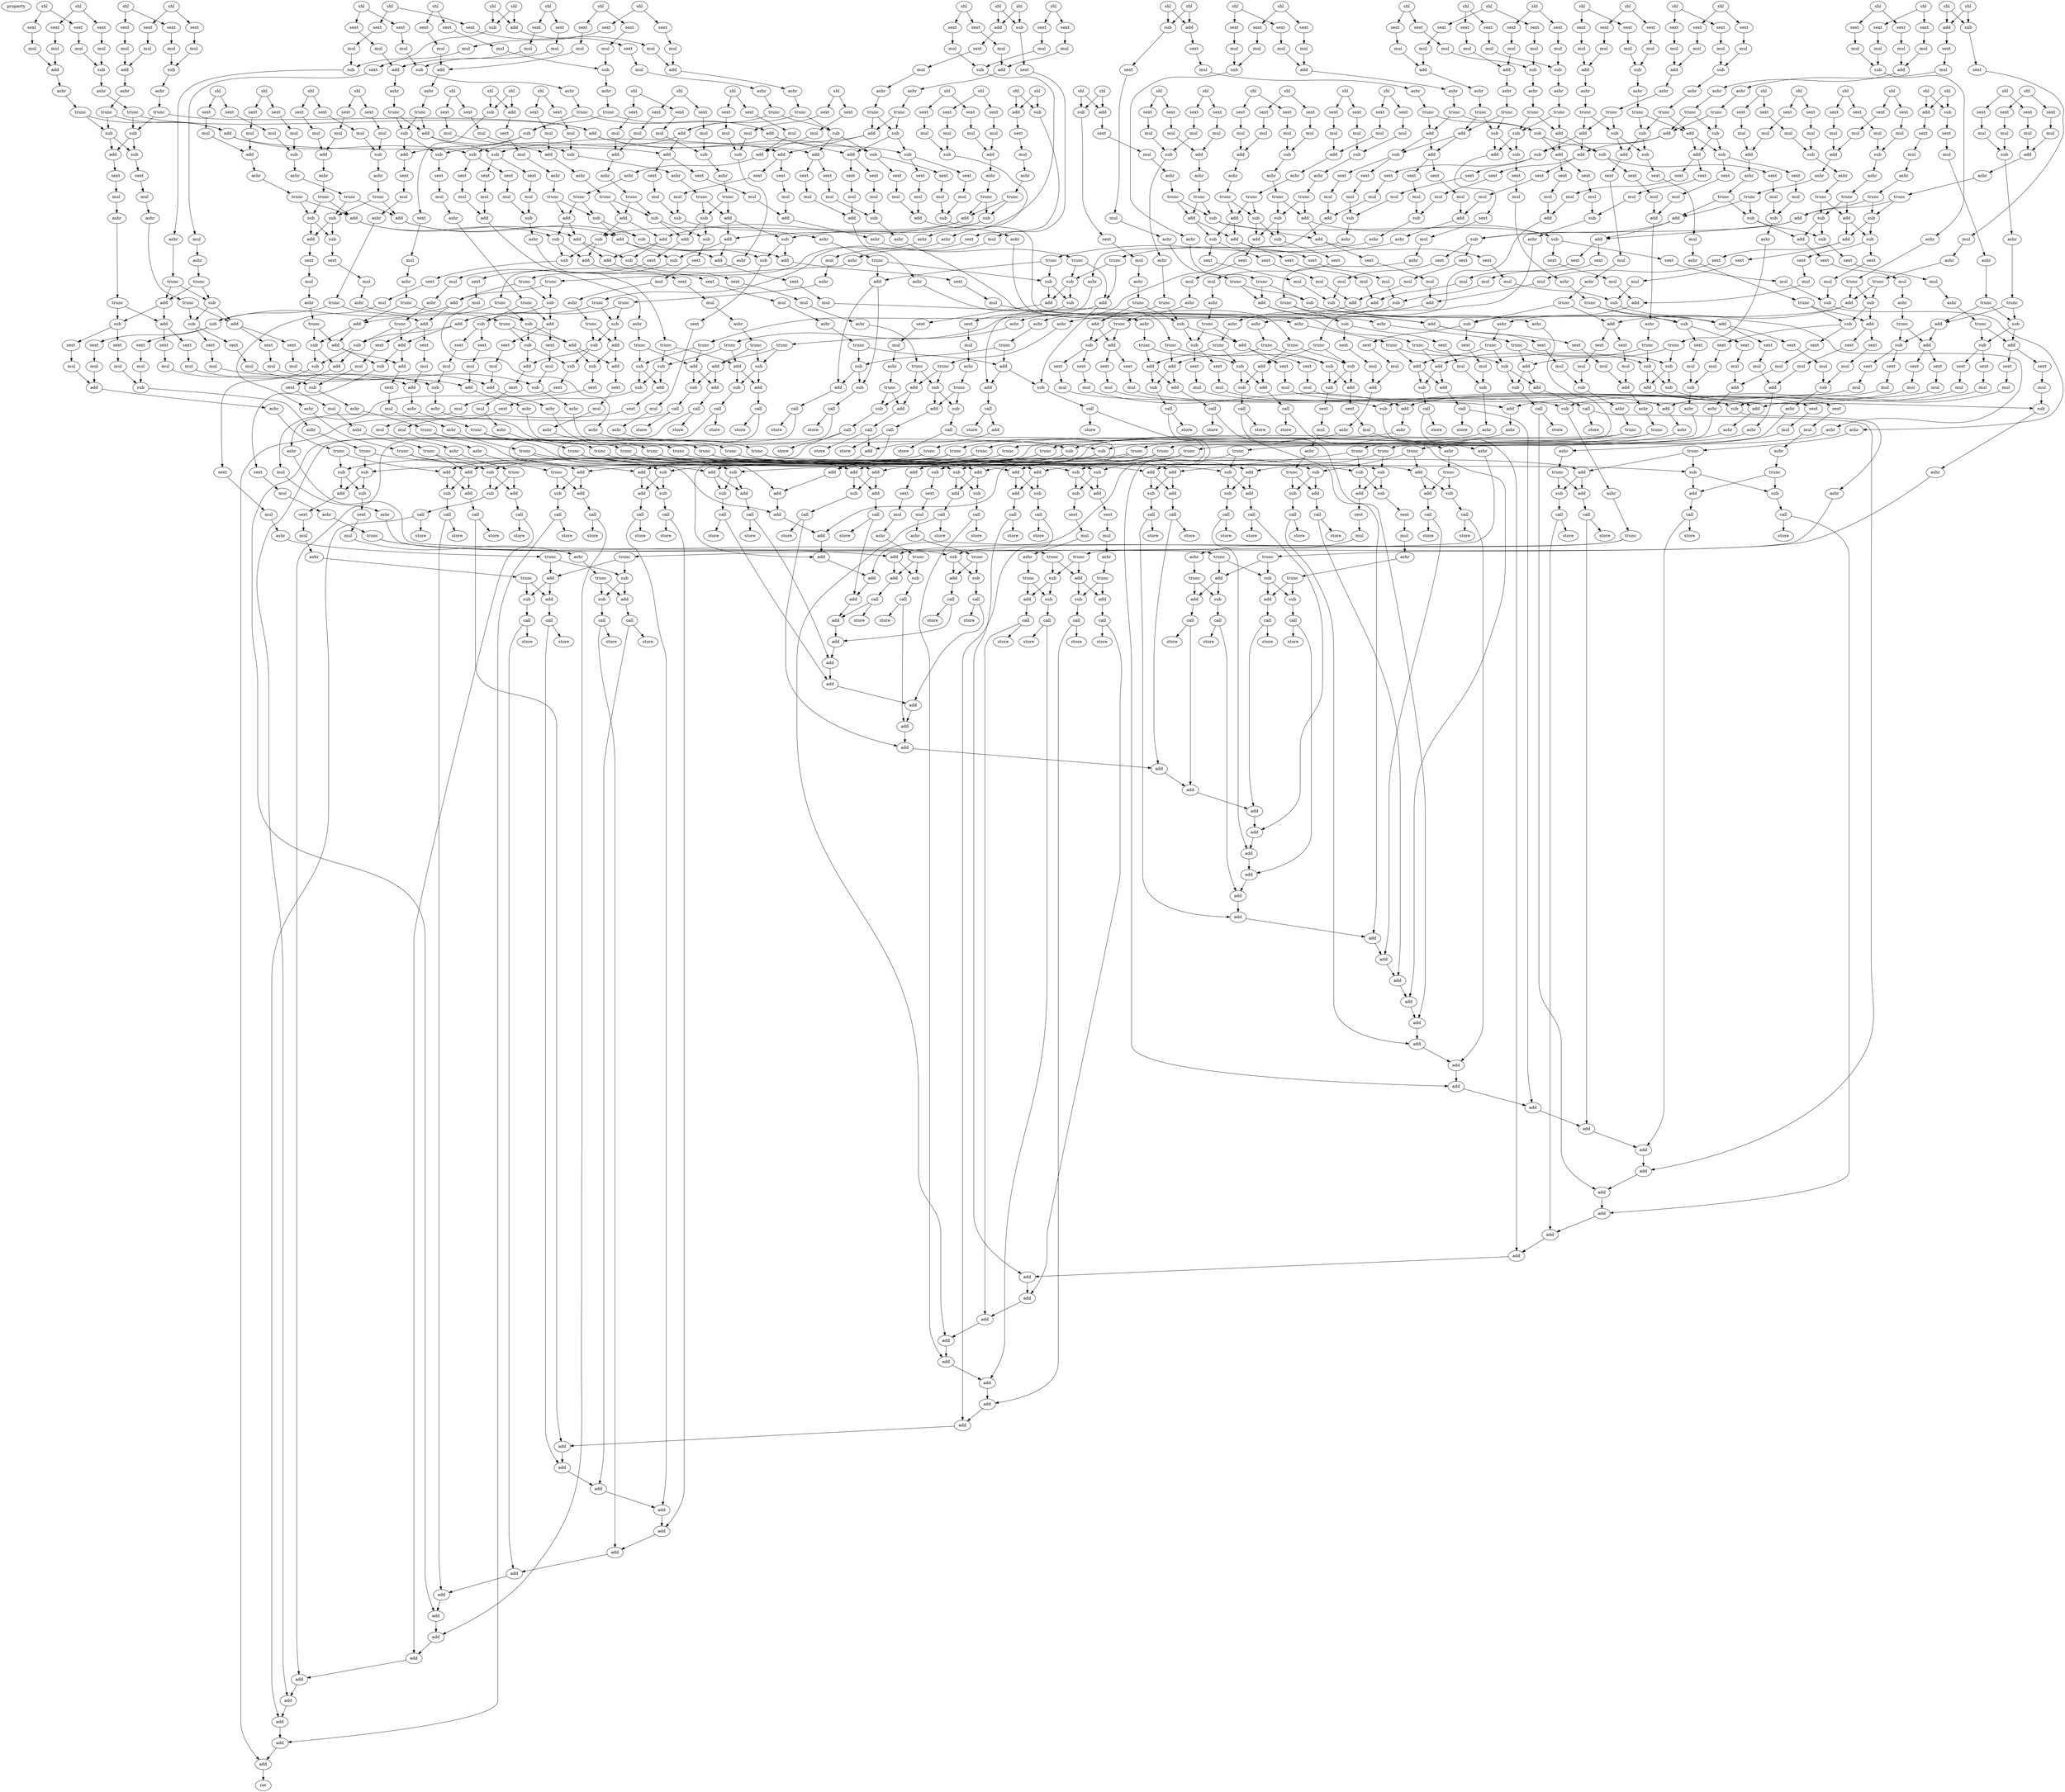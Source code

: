 digraph "DFG for'ChenIDct' function, BB 1" {
    node [fontcolor=black]
    property [mul=2,lf=1.5]
    0 [ label = shl ];
    1 [ label = shl ];
    2 [ label = shl ];
    3 [ label = shl ];
    4 [ label = shl ];
    5 [ label = shl ];
    6 [ label = shl ];
    7 [ label = shl ];
    8 [ label = sext ];
    1 -> 8 [name = 0];
    9 [ label = mul ];
    8 -> 9 [name = 0];
    10 [ label = sext ];
    7 -> 10 [name = 0];
    11 [ label = mul ];
    10 -> 11 [name = 0];
    12 [ label = sub ];
    9 -> 12 [name = 0];
    11 -> 12 [name = 1];
    13 [ label = ashr ];
    12 -> 13 [name = 0];
    14 [ label = trunc ];
    13 -> 14 [name = 0];
    15 [ label = sext ];
    5 -> 15 [name = 0];
    16 [ label = mul ];
    15 -> 16 [name = 0];
    17 [ label = sext ];
    3 -> 17 [name = 0];
    18 [ label = mul ];
    17 -> 18 [name = 0];
    19 [ label = sub ];
    16 -> 19 [name = 0];
    18 -> 19 [name = 1];
    20 [ label = ashr ];
    19 -> 20 [name = 0];
    21 [ label = trunc ];
    20 -> 21 [name = 0];
    22 [ label = sext ];
    3 -> 22 [name = 0];
    23 [ label = mul ];
    22 -> 23 [name = 0];
    24 [ label = sext ];
    5 -> 24 [name = 0];
    25 [ label = mul ];
    24 -> 25 [name = 0];
    26 [ label = add ];
    23 -> 26 [name = 0];
    25 -> 26 [name = 1];
    27 [ label = ashr ];
    26 -> 27 [name = 0];
    28 [ label = trunc ];
    27 -> 28 [name = 0];
    29 [ label = sext ];
    1 -> 29 [name = 0];
    30 [ label = mul ];
    29 -> 30 [name = 0];
    31 [ label = sext ];
    7 -> 31 [name = 0];
    32 [ label = mul ];
    31 -> 32 [name = 0];
    33 [ label = add ];
    30 -> 33 [name = 0];
    32 -> 33 [name = 1];
    34 [ label = ashr ];
    33 -> 34 [name = 0];
    35 [ label = trunc ];
    34 -> 35 [name = 0];
    36 [ label = add ];
    0 -> 36 [name = 0];
    4 -> 36 [name = 1];
    37 [ label = sext ];
    36 -> 37 [name = 0];
    38 [ label = mul ];
    37 -> 38 [name = 0];
    39 [ label = ashr ];
    38 -> 39 [name = 0];
    40 [ label = trunc ];
    39 -> 40 [name = 0];
    41 [ label = sub ];
    0 -> 41 [name = 0];
    4 -> 41 [name = 1];
    42 [ label = sext ];
    41 -> 42 [name = 0];
    43 [ label = mul ];
    42 -> 43 [name = 0];
    44 [ label = ashr ];
    43 -> 44 [name = 0];
    45 [ label = trunc ];
    44 -> 45 [name = 0];
    46 [ label = sext ];
    2 -> 46 [name = 0];
    47 [ label = mul ];
    46 -> 47 [name = 0];
    48 [ label = sext ];
    6 -> 48 [name = 0];
    49 [ label = mul ];
    48 -> 49 [name = 0];
    50 [ label = sub ];
    47 -> 50 [name = 0];
    49 -> 50 [name = 1];
    51 [ label = ashr ];
    50 -> 51 [name = 0];
    52 [ label = trunc ];
    51 -> 52 [name = 0];
    53 [ label = sext ];
    2 -> 53 [name = 0];
    54 [ label = mul ];
    53 -> 54 [name = 0];
    55 [ label = sext ];
    6 -> 55 [name = 0];
    56 [ label = mul ];
    55 -> 56 [name = 0];
    57 [ label = add ];
    54 -> 57 [name = 0];
    56 -> 57 [name = 1];
    58 [ label = ashr ];
    57 -> 58 [name = 0];
    59 [ label = trunc ];
    58 -> 59 [name = 0];
    60 [ label = add ];
    40 -> 60 [name = 0];
    59 -> 60 [name = 1];
    61 [ label = add ];
    45 -> 61 [name = 0];
    52 -> 61 [name = 1];
    62 [ label = sub ];
    45 -> 62 [name = 0];
    52 -> 62 [name = 1];
    63 [ label = sub ];
    40 -> 63 [name = 0];
    59 -> 63 [name = 1];
    64 [ label = add ];
    14 -> 64 [name = 0];
    21 -> 64 [name = 1];
    65 [ label = sub ];
    14 -> 65 [name = 0];
    21 -> 65 [name = 1];
    66 [ label = sub ];
    35 -> 66 [name = 0];
    28 -> 66 [name = 1];
    67 [ label = add ];
    35 -> 67 [name = 0];
    28 -> 67 [name = 1];
    68 [ label = sub ];
    66 -> 68 [name = 0];
    65 -> 68 [name = 1];
    69 [ label = sext ];
    68 -> 69 [name = 0];
    70 [ label = mul ];
    69 -> 70 [name = 0];
    71 [ label = ashr ];
    70 -> 71 [name = 0];
    72 [ label = trunc ];
    71 -> 72 [name = 0];
    73 [ label = add ];
    66 -> 73 [name = 0];
    65 -> 73 [name = 1];
    74 [ label = sext ];
    73 -> 74 [name = 0];
    75 [ label = mul ];
    74 -> 75 [name = 0];
    76 [ label = ashr ];
    75 -> 76 [name = 0];
    77 [ label = trunc ];
    76 -> 77 [name = 0];
    78 [ label = add ];
    60 -> 78 [name = 0];
    67 -> 78 [name = 1];
    79 [ label = add ];
    61 -> 79 [name = 0];
    77 -> 79 [name = 1];
    80 [ label = add ];
    62 -> 80 [name = 0];
    72 -> 80 [name = 1];
    81 [ label = add ];
    63 -> 81 [name = 0];
    64 -> 81 [name = 1];
    82 [ label = sub ];
    63 -> 82 [name = 0];
    64 -> 82 [name = 1];
    83 [ label = sub ];
    62 -> 83 [name = 0];
    72 -> 83 [name = 1];
    84 [ label = sub ];
    61 -> 84 [name = 0];
    77 -> 84 [name = 1];
    85 [ label = sub ];
    60 -> 85 [name = 0];
    67 -> 85 [name = 1];
    86 [ label = shl ];
    87 [ label = shl ];
    88 [ label = shl ];
    89 [ label = shl ];
    90 [ label = shl ];
    91 [ label = shl ];
    92 [ label = shl ];
    93 [ label = shl ];
    94 [ label = sext ];
    87 -> 94 [name = 0];
    95 [ label = mul ];
    94 -> 95 [name = 0];
    96 [ label = sext ];
    93 -> 96 [name = 0];
    97 [ label = mul ];
    96 -> 97 [name = 0];
    98 [ label = sub ];
    95 -> 98 [name = 0];
    97 -> 98 [name = 1];
    99 [ label = ashr ];
    98 -> 99 [name = 0];
    100 [ label = trunc ];
    99 -> 100 [name = 0];
    101 [ label = sext ];
    91 -> 101 [name = 0];
    102 [ label = mul ];
    101 -> 102 [name = 0];
    103 [ label = sext ];
    89 -> 103 [name = 0];
    104 [ label = mul ];
    103 -> 104 [name = 0];
    105 [ label = sub ];
    102 -> 105 [name = 0];
    104 -> 105 [name = 1];
    106 [ label = ashr ];
    105 -> 106 [name = 0];
    107 [ label = trunc ];
    106 -> 107 [name = 0];
    108 [ label = sext ];
    89 -> 108 [name = 0];
    109 [ label = mul ];
    108 -> 109 [name = 0];
    110 [ label = sext ];
    91 -> 110 [name = 0];
    111 [ label = mul ];
    110 -> 111 [name = 0];
    112 [ label = add ];
    109 -> 112 [name = 0];
    111 -> 112 [name = 1];
    113 [ label = ashr ];
    112 -> 113 [name = 0];
    114 [ label = trunc ];
    113 -> 114 [name = 0];
    115 [ label = sext ];
    87 -> 115 [name = 0];
    116 [ label = mul ];
    115 -> 116 [name = 0];
    117 [ label = sext ];
    93 -> 117 [name = 0];
    118 [ label = mul ];
    117 -> 118 [name = 0];
    119 [ label = add ];
    116 -> 119 [name = 0];
    118 -> 119 [name = 1];
    120 [ label = ashr ];
    119 -> 120 [name = 0];
    121 [ label = trunc ];
    120 -> 121 [name = 0];
    122 [ label = add ];
    86 -> 122 [name = 0];
    90 -> 122 [name = 1];
    123 [ label = sext ];
    122 -> 123 [name = 0];
    124 [ label = mul ];
    123 -> 124 [name = 0];
    125 [ label = ashr ];
    124 -> 125 [name = 0];
    126 [ label = trunc ];
    125 -> 126 [name = 0];
    127 [ label = sub ];
    86 -> 127 [name = 0];
    90 -> 127 [name = 1];
    128 [ label = sext ];
    127 -> 128 [name = 0];
    129 [ label = mul ];
    128 -> 129 [name = 0];
    130 [ label = ashr ];
    129 -> 130 [name = 0];
    131 [ label = trunc ];
    130 -> 131 [name = 0];
    132 [ label = sext ];
    88 -> 132 [name = 0];
    133 [ label = mul ];
    132 -> 133 [name = 0];
    134 [ label = sext ];
    92 -> 134 [name = 0];
    135 [ label = mul ];
    134 -> 135 [name = 0];
    136 [ label = sub ];
    133 -> 136 [name = 0];
    135 -> 136 [name = 1];
    137 [ label = ashr ];
    136 -> 137 [name = 0];
    138 [ label = trunc ];
    137 -> 138 [name = 0];
    139 [ label = sext ];
    88 -> 139 [name = 0];
    140 [ label = mul ];
    139 -> 140 [name = 0];
    141 [ label = sext ];
    92 -> 141 [name = 0];
    142 [ label = mul ];
    141 -> 142 [name = 0];
    143 [ label = add ];
    140 -> 143 [name = 0];
    142 -> 143 [name = 1];
    144 [ label = ashr ];
    143 -> 144 [name = 0];
    145 [ label = trunc ];
    144 -> 145 [name = 0];
    146 [ label = add ];
    126 -> 146 [name = 0];
    145 -> 146 [name = 1];
    147 [ label = add ];
    131 -> 147 [name = 0];
    138 -> 147 [name = 1];
    148 [ label = sub ];
    131 -> 148 [name = 0];
    138 -> 148 [name = 1];
    149 [ label = sub ];
    126 -> 149 [name = 0];
    145 -> 149 [name = 1];
    150 [ label = add ];
    100 -> 150 [name = 0];
    107 -> 150 [name = 1];
    151 [ label = sub ];
    100 -> 151 [name = 0];
    107 -> 151 [name = 1];
    152 [ label = sub ];
    121 -> 152 [name = 0];
    114 -> 152 [name = 1];
    153 [ label = add ];
    121 -> 153 [name = 0];
    114 -> 153 [name = 1];
    154 [ label = sub ];
    152 -> 154 [name = 0];
    151 -> 154 [name = 1];
    155 [ label = sext ];
    154 -> 155 [name = 0];
    156 [ label = mul ];
    155 -> 156 [name = 0];
    157 [ label = ashr ];
    156 -> 157 [name = 0];
    158 [ label = trunc ];
    157 -> 158 [name = 0];
    159 [ label = add ];
    152 -> 159 [name = 0];
    151 -> 159 [name = 1];
    160 [ label = sext ];
    159 -> 160 [name = 0];
    161 [ label = mul ];
    160 -> 161 [name = 0];
    162 [ label = ashr ];
    161 -> 162 [name = 0];
    163 [ label = trunc ];
    162 -> 163 [name = 0];
    164 [ label = add ];
    146 -> 164 [name = 0];
    153 -> 164 [name = 1];
    165 [ label = add ];
    147 -> 165 [name = 0];
    163 -> 165 [name = 1];
    166 [ label = add ];
    148 -> 166 [name = 0];
    158 -> 166 [name = 1];
    167 [ label = add ];
    149 -> 167 [name = 0];
    150 -> 167 [name = 1];
    168 [ label = sub ];
    149 -> 168 [name = 0];
    150 -> 168 [name = 1];
    169 [ label = sub ];
    148 -> 169 [name = 0];
    158 -> 169 [name = 1];
    170 [ label = sub ];
    147 -> 170 [name = 0];
    163 -> 170 [name = 1];
    171 [ label = sub ];
    146 -> 171 [name = 0];
    153 -> 171 [name = 1];
    172 [ label = shl ];
    173 [ label = shl ];
    174 [ label = shl ];
    175 [ label = shl ];
    176 [ label = shl ];
    177 [ label = shl ];
    178 [ label = shl ];
    179 [ label = shl ];
    180 [ label = sext ];
    173 -> 180 [name = 0];
    181 [ label = mul ];
    180 -> 181 [name = 0];
    182 [ label = sext ];
    179 -> 182 [name = 0];
    183 [ label = mul ];
    182 -> 183 [name = 0];
    184 [ label = sub ];
    181 -> 184 [name = 0];
    183 -> 184 [name = 1];
    185 [ label = ashr ];
    184 -> 185 [name = 0];
    186 [ label = trunc ];
    185 -> 186 [name = 0];
    187 [ label = sext ];
    177 -> 187 [name = 0];
    188 [ label = mul ];
    187 -> 188 [name = 0];
    189 [ label = sext ];
    175 -> 189 [name = 0];
    190 [ label = mul ];
    189 -> 190 [name = 0];
    191 [ label = sub ];
    188 -> 191 [name = 0];
    190 -> 191 [name = 1];
    192 [ label = ashr ];
    191 -> 192 [name = 0];
    193 [ label = trunc ];
    192 -> 193 [name = 0];
    194 [ label = sext ];
    175 -> 194 [name = 0];
    195 [ label = mul ];
    194 -> 195 [name = 0];
    196 [ label = sext ];
    177 -> 196 [name = 0];
    197 [ label = mul ];
    196 -> 197 [name = 0];
    198 [ label = add ];
    195 -> 198 [name = 0];
    197 -> 198 [name = 1];
    199 [ label = ashr ];
    198 -> 199 [name = 0];
    200 [ label = trunc ];
    199 -> 200 [name = 0];
    201 [ label = sext ];
    173 -> 201 [name = 0];
    202 [ label = mul ];
    201 -> 202 [name = 0];
    203 [ label = sext ];
    179 -> 203 [name = 0];
    204 [ label = mul ];
    203 -> 204 [name = 0];
    205 [ label = add ];
    202 -> 205 [name = 0];
    204 -> 205 [name = 1];
    206 [ label = ashr ];
    205 -> 206 [name = 0];
    207 [ label = trunc ];
    206 -> 207 [name = 0];
    208 [ label = add ];
    172 -> 208 [name = 0];
    176 -> 208 [name = 1];
    209 [ label = sext ];
    208 -> 209 [name = 0];
    210 [ label = mul ];
    209 -> 210 [name = 0];
    211 [ label = ashr ];
    210 -> 211 [name = 0];
    212 [ label = trunc ];
    211 -> 212 [name = 0];
    213 [ label = sub ];
    172 -> 213 [name = 0];
    176 -> 213 [name = 1];
    214 [ label = sext ];
    213 -> 214 [name = 0];
    215 [ label = mul ];
    214 -> 215 [name = 0];
    216 [ label = ashr ];
    215 -> 216 [name = 0];
    217 [ label = trunc ];
    216 -> 217 [name = 0];
    218 [ label = sext ];
    174 -> 218 [name = 0];
    219 [ label = mul ];
    218 -> 219 [name = 0];
    220 [ label = sext ];
    178 -> 220 [name = 0];
    221 [ label = mul ];
    220 -> 221 [name = 0];
    222 [ label = sub ];
    219 -> 222 [name = 0];
    221 -> 222 [name = 1];
    223 [ label = ashr ];
    222 -> 223 [name = 0];
    224 [ label = trunc ];
    223 -> 224 [name = 0];
    225 [ label = sext ];
    174 -> 225 [name = 0];
    226 [ label = mul ];
    225 -> 226 [name = 0];
    227 [ label = sext ];
    178 -> 227 [name = 0];
    228 [ label = mul ];
    227 -> 228 [name = 0];
    229 [ label = add ];
    226 -> 229 [name = 0];
    228 -> 229 [name = 1];
    230 [ label = ashr ];
    229 -> 230 [name = 0];
    231 [ label = trunc ];
    230 -> 231 [name = 0];
    232 [ label = add ];
    212 -> 232 [name = 0];
    231 -> 232 [name = 1];
    233 [ label = add ];
    217 -> 233 [name = 0];
    224 -> 233 [name = 1];
    234 [ label = sub ];
    217 -> 234 [name = 0];
    224 -> 234 [name = 1];
    235 [ label = sub ];
    212 -> 235 [name = 0];
    231 -> 235 [name = 1];
    236 [ label = add ];
    186 -> 236 [name = 0];
    193 -> 236 [name = 1];
    237 [ label = sub ];
    186 -> 237 [name = 0];
    193 -> 237 [name = 1];
    238 [ label = sub ];
    207 -> 238 [name = 0];
    200 -> 238 [name = 1];
    239 [ label = add ];
    207 -> 239 [name = 0];
    200 -> 239 [name = 1];
    240 [ label = sub ];
    238 -> 240 [name = 0];
    237 -> 240 [name = 1];
    241 [ label = sext ];
    240 -> 241 [name = 0];
    242 [ label = mul ];
    241 -> 242 [name = 0];
    243 [ label = ashr ];
    242 -> 243 [name = 0];
    244 [ label = trunc ];
    243 -> 244 [name = 0];
    245 [ label = add ];
    238 -> 245 [name = 0];
    237 -> 245 [name = 1];
    246 [ label = sext ];
    245 -> 246 [name = 0];
    247 [ label = mul ];
    246 -> 247 [name = 0];
    248 [ label = ashr ];
    247 -> 248 [name = 0];
    249 [ label = trunc ];
    248 -> 249 [name = 0];
    250 [ label = add ];
    232 -> 250 [name = 0];
    239 -> 250 [name = 1];
    251 [ label = add ];
    233 -> 251 [name = 0];
    249 -> 251 [name = 1];
    252 [ label = add ];
    234 -> 252 [name = 0];
    244 -> 252 [name = 1];
    253 [ label = add ];
    235 -> 253 [name = 0];
    236 -> 253 [name = 1];
    254 [ label = sub ];
    235 -> 254 [name = 0];
    236 -> 254 [name = 1];
    255 [ label = sub ];
    234 -> 255 [name = 0];
    244 -> 255 [name = 1];
    256 [ label = sub ];
    233 -> 256 [name = 0];
    249 -> 256 [name = 1];
    257 [ label = sub ];
    232 -> 257 [name = 0];
    239 -> 257 [name = 1];
    258 [ label = shl ];
    259 [ label = shl ];
    260 [ label = shl ];
    261 [ label = shl ];
    262 [ label = shl ];
    263 [ label = shl ];
    264 [ label = shl ];
    265 [ label = shl ];
    266 [ label = sext ];
    259 -> 266 [name = 0];
    267 [ label = mul ];
    266 -> 267 [name = 0];
    268 [ label = sext ];
    265 -> 268 [name = 0];
    269 [ label = mul ];
    268 -> 269 [name = 0];
    270 [ label = sub ];
    267 -> 270 [name = 0];
    269 -> 270 [name = 1];
    271 [ label = ashr ];
    270 -> 271 [name = 0];
    272 [ label = trunc ];
    271 -> 272 [name = 0];
    273 [ label = sext ];
    263 -> 273 [name = 0];
    274 [ label = mul ];
    273 -> 274 [name = 0];
    275 [ label = sext ];
    261 -> 275 [name = 0];
    276 [ label = mul ];
    275 -> 276 [name = 0];
    277 [ label = sub ];
    274 -> 277 [name = 0];
    276 -> 277 [name = 1];
    278 [ label = ashr ];
    277 -> 278 [name = 0];
    279 [ label = trunc ];
    278 -> 279 [name = 0];
    280 [ label = sext ];
    261 -> 280 [name = 0];
    281 [ label = mul ];
    280 -> 281 [name = 0];
    282 [ label = sext ];
    263 -> 282 [name = 0];
    283 [ label = mul ];
    282 -> 283 [name = 0];
    284 [ label = add ];
    281 -> 284 [name = 0];
    283 -> 284 [name = 1];
    285 [ label = ashr ];
    284 -> 285 [name = 0];
    286 [ label = trunc ];
    285 -> 286 [name = 0];
    287 [ label = sext ];
    259 -> 287 [name = 0];
    288 [ label = mul ];
    287 -> 288 [name = 0];
    289 [ label = sext ];
    265 -> 289 [name = 0];
    290 [ label = mul ];
    289 -> 290 [name = 0];
    291 [ label = add ];
    288 -> 291 [name = 0];
    290 -> 291 [name = 1];
    292 [ label = ashr ];
    291 -> 292 [name = 0];
    293 [ label = trunc ];
    292 -> 293 [name = 0];
    294 [ label = add ];
    258 -> 294 [name = 0];
    262 -> 294 [name = 1];
    295 [ label = sext ];
    294 -> 295 [name = 0];
    296 [ label = mul ];
    295 -> 296 [name = 0];
    297 [ label = ashr ];
    296 -> 297 [name = 0];
    298 [ label = trunc ];
    297 -> 298 [name = 0];
    299 [ label = sub ];
    258 -> 299 [name = 0];
    262 -> 299 [name = 1];
    300 [ label = sext ];
    299 -> 300 [name = 0];
    301 [ label = mul ];
    300 -> 301 [name = 0];
    302 [ label = ashr ];
    301 -> 302 [name = 0];
    303 [ label = trunc ];
    302 -> 303 [name = 0];
    304 [ label = sext ];
    260 -> 304 [name = 0];
    305 [ label = mul ];
    304 -> 305 [name = 0];
    306 [ label = sext ];
    264 -> 306 [name = 0];
    307 [ label = mul ];
    306 -> 307 [name = 0];
    308 [ label = sub ];
    305 -> 308 [name = 0];
    307 -> 308 [name = 1];
    309 [ label = ashr ];
    308 -> 309 [name = 0];
    310 [ label = trunc ];
    309 -> 310 [name = 0];
    311 [ label = sext ];
    260 -> 311 [name = 0];
    312 [ label = mul ];
    311 -> 312 [name = 0];
    313 [ label = sext ];
    264 -> 313 [name = 0];
    314 [ label = mul ];
    313 -> 314 [name = 0];
    315 [ label = add ];
    312 -> 315 [name = 0];
    314 -> 315 [name = 1];
    316 [ label = ashr ];
    315 -> 316 [name = 0];
    317 [ label = trunc ];
    316 -> 317 [name = 0];
    318 [ label = add ];
    298 -> 318 [name = 0];
    317 -> 318 [name = 1];
    319 [ label = add ];
    303 -> 319 [name = 0];
    310 -> 319 [name = 1];
    320 [ label = sub ];
    303 -> 320 [name = 0];
    310 -> 320 [name = 1];
    321 [ label = sub ];
    298 -> 321 [name = 0];
    317 -> 321 [name = 1];
    322 [ label = add ];
    272 -> 322 [name = 0];
    279 -> 322 [name = 1];
    323 [ label = sub ];
    272 -> 323 [name = 0];
    279 -> 323 [name = 1];
    324 [ label = sub ];
    293 -> 324 [name = 0];
    286 -> 324 [name = 1];
    325 [ label = add ];
    293 -> 325 [name = 0];
    286 -> 325 [name = 1];
    326 [ label = sub ];
    324 -> 326 [name = 0];
    323 -> 326 [name = 1];
    327 [ label = sext ];
    326 -> 327 [name = 0];
    328 [ label = mul ];
    327 -> 328 [name = 0];
    329 [ label = ashr ];
    328 -> 329 [name = 0];
    330 [ label = trunc ];
    329 -> 330 [name = 0];
    331 [ label = add ];
    324 -> 331 [name = 0];
    323 -> 331 [name = 1];
    332 [ label = sext ];
    331 -> 332 [name = 0];
    333 [ label = mul ];
    332 -> 333 [name = 0];
    334 [ label = ashr ];
    333 -> 334 [name = 0];
    335 [ label = trunc ];
    334 -> 335 [name = 0];
    336 [ label = add ];
    318 -> 336 [name = 0];
    325 -> 336 [name = 1];
    337 [ label = add ];
    319 -> 337 [name = 0];
    335 -> 337 [name = 1];
    338 [ label = add ];
    320 -> 338 [name = 0];
    330 -> 338 [name = 1];
    339 [ label = add ];
    321 -> 339 [name = 0];
    322 -> 339 [name = 1];
    340 [ label = sub ];
    321 -> 340 [name = 0];
    322 -> 340 [name = 1];
    341 [ label = sub ];
    320 -> 341 [name = 0];
    330 -> 341 [name = 1];
    342 [ label = sub ];
    319 -> 342 [name = 0];
    335 -> 342 [name = 1];
    343 [ label = sub ];
    318 -> 343 [name = 0];
    325 -> 343 [name = 1];
    344 [ label = shl ];
    345 [ label = shl ];
    346 [ label = shl ];
    347 [ label = shl ];
    348 [ label = shl ];
    349 [ label = shl ];
    350 [ label = shl ];
    351 [ label = shl ];
    352 [ label = sext ];
    345 -> 352 [name = 0];
    353 [ label = mul ];
    352 -> 353 [name = 0];
    354 [ label = sext ];
    351 -> 354 [name = 0];
    355 [ label = mul ];
    354 -> 355 [name = 0];
    356 [ label = sub ];
    353 -> 356 [name = 0];
    355 -> 356 [name = 1];
    357 [ label = ashr ];
    356 -> 357 [name = 0];
    358 [ label = trunc ];
    357 -> 358 [name = 0];
    359 [ label = sext ];
    349 -> 359 [name = 0];
    360 [ label = mul ];
    359 -> 360 [name = 0];
    361 [ label = sext ];
    347 -> 361 [name = 0];
    362 [ label = mul ];
    361 -> 362 [name = 0];
    363 [ label = sub ];
    360 -> 363 [name = 0];
    362 -> 363 [name = 1];
    364 [ label = ashr ];
    363 -> 364 [name = 0];
    365 [ label = trunc ];
    364 -> 365 [name = 0];
    366 [ label = sext ];
    347 -> 366 [name = 0];
    367 [ label = mul ];
    366 -> 367 [name = 0];
    368 [ label = sext ];
    349 -> 368 [name = 0];
    369 [ label = mul ];
    368 -> 369 [name = 0];
    370 [ label = add ];
    367 -> 370 [name = 0];
    369 -> 370 [name = 1];
    371 [ label = ashr ];
    370 -> 371 [name = 0];
    372 [ label = trunc ];
    371 -> 372 [name = 0];
    373 [ label = sext ];
    345 -> 373 [name = 0];
    374 [ label = mul ];
    373 -> 374 [name = 0];
    375 [ label = sext ];
    351 -> 375 [name = 0];
    376 [ label = mul ];
    375 -> 376 [name = 0];
    377 [ label = add ];
    374 -> 377 [name = 0];
    376 -> 377 [name = 1];
    378 [ label = ashr ];
    377 -> 378 [name = 0];
    379 [ label = trunc ];
    378 -> 379 [name = 0];
    380 [ label = add ];
    344 -> 380 [name = 0];
    348 -> 380 [name = 1];
    381 [ label = sext ];
    380 -> 381 [name = 0];
    382 [ label = mul ];
    381 -> 382 [name = 0];
    383 [ label = ashr ];
    382 -> 383 [name = 0];
    384 [ label = trunc ];
    383 -> 384 [name = 0];
    385 [ label = sub ];
    344 -> 385 [name = 0];
    348 -> 385 [name = 1];
    386 [ label = sext ];
    385 -> 386 [name = 0];
    387 [ label = mul ];
    386 -> 387 [name = 0];
    388 [ label = ashr ];
    387 -> 388 [name = 0];
    389 [ label = trunc ];
    388 -> 389 [name = 0];
    390 [ label = sext ];
    346 -> 390 [name = 0];
    391 [ label = mul ];
    390 -> 391 [name = 0];
    392 [ label = sext ];
    350 -> 392 [name = 0];
    393 [ label = mul ];
    392 -> 393 [name = 0];
    394 [ label = sub ];
    391 -> 394 [name = 0];
    393 -> 394 [name = 1];
    395 [ label = ashr ];
    394 -> 395 [name = 0];
    396 [ label = trunc ];
    395 -> 396 [name = 0];
    397 [ label = sext ];
    346 -> 397 [name = 0];
    398 [ label = mul ];
    397 -> 398 [name = 0];
    399 [ label = sext ];
    350 -> 399 [name = 0];
    400 [ label = mul ];
    399 -> 400 [name = 0];
    401 [ label = add ];
    398 -> 401 [name = 0];
    400 -> 401 [name = 1];
    402 [ label = ashr ];
    401 -> 402 [name = 0];
    403 [ label = trunc ];
    402 -> 403 [name = 0];
    404 [ label = add ];
    384 -> 404 [name = 0];
    403 -> 404 [name = 1];
    405 [ label = add ];
    389 -> 405 [name = 0];
    396 -> 405 [name = 1];
    406 [ label = sub ];
    389 -> 406 [name = 0];
    396 -> 406 [name = 1];
    407 [ label = sub ];
    384 -> 407 [name = 0];
    403 -> 407 [name = 1];
    408 [ label = add ];
    358 -> 408 [name = 0];
    365 -> 408 [name = 1];
    409 [ label = sub ];
    358 -> 409 [name = 0];
    365 -> 409 [name = 1];
    410 [ label = sub ];
    379 -> 410 [name = 0];
    372 -> 410 [name = 1];
    411 [ label = add ];
    379 -> 411 [name = 0];
    372 -> 411 [name = 1];
    412 [ label = sub ];
    410 -> 412 [name = 0];
    409 -> 412 [name = 1];
    413 [ label = sext ];
    412 -> 413 [name = 0];
    414 [ label = mul ];
    413 -> 414 [name = 0];
    415 [ label = ashr ];
    414 -> 415 [name = 0];
    416 [ label = trunc ];
    415 -> 416 [name = 0];
    417 [ label = add ];
    410 -> 417 [name = 0];
    409 -> 417 [name = 1];
    418 [ label = sext ];
    417 -> 418 [name = 0];
    419 [ label = mul ];
    418 -> 419 [name = 0];
    420 [ label = ashr ];
    419 -> 420 [name = 0];
    421 [ label = trunc ];
    420 -> 421 [name = 0];
    422 [ label = add ];
    404 -> 422 [name = 0];
    411 -> 422 [name = 1];
    423 [ label = add ];
    405 -> 423 [name = 0];
    421 -> 423 [name = 1];
    424 [ label = add ];
    406 -> 424 [name = 0];
    416 -> 424 [name = 1];
    425 [ label = add ];
    407 -> 425 [name = 0];
    408 -> 425 [name = 1];
    426 [ label = sub ];
    407 -> 426 [name = 0];
    408 -> 426 [name = 1];
    427 [ label = sub ];
    406 -> 427 [name = 0];
    416 -> 427 [name = 1];
    428 [ label = sub ];
    405 -> 428 [name = 0];
    421 -> 428 [name = 1];
    429 [ label = sub ];
    404 -> 429 [name = 0];
    411 -> 429 [name = 1];
    430 [ label = shl ];
    431 [ label = shl ];
    432 [ label = shl ];
    433 [ label = shl ];
    434 [ label = shl ];
    435 [ label = shl ];
    436 [ label = shl ];
    437 [ label = shl ];
    438 [ label = sext ];
    431 -> 438 [name = 0];
    439 [ label = mul ];
    438 -> 439 [name = 0];
    440 [ label = sext ];
    437 -> 440 [name = 0];
    441 [ label = mul ];
    440 -> 441 [name = 0];
    442 [ label = sub ];
    439 -> 442 [name = 0];
    441 -> 442 [name = 1];
    443 [ label = ashr ];
    442 -> 443 [name = 0];
    444 [ label = trunc ];
    443 -> 444 [name = 0];
    445 [ label = sext ];
    435 -> 445 [name = 0];
    446 [ label = mul ];
    445 -> 446 [name = 0];
    447 [ label = sext ];
    433 -> 447 [name = 0];
    448 [ label = mul ];
    447 -> 448 [name = 0];
    449 [ label = sub ];
    446 -> 449 [name = 0];
    448 -> 449 [name = 1];
    450 [ label = ashr ];
    449 -> 450 [name = 0];
    451 [ label = trunc ];
    450 -> 451 [name = 0];
    452 [ label = sext ];
    433 -> 452 [name = 0];
    453 [ label = mul ];
    452 -> 453 [name = 0];
    454 [ label = sext ];
    435 -> 454 [name = 0];
    455 [ label = mul ];
    454 -> 455 [name = 0];
    456 [ label = add ];
    453 -> 456 [name = 0];
    455 -> 456 [name = 1];
    457 [ label = ashr ];
    456 -> 457 [name = 0];
    458 [ label = trunc ];
    457 -> 458 [name = 0];
    459 [ label = sext ];
    431 -> 459 [name = 0];
    460 [ label = mul ];
    459 -> 460 [name = 0];
    461 [ label = sext ];
    437 -> 461 [name = 0];
    462 [ label = mul ];
    461 -> 462 [name = 0];
    463 [ label = add ];
    460 -> 463 [name = 0];
    462 -> 463 [name = 1];
    464 [ label = ashr ];
    463 -> 464 [name = 0];
    465 [ label = trunc ];
    464 -> 465 [name = 0];
    466 [ label = add ];
    430 -> 466 [name = 0];
    434 -> 466 [name = 1];
    467 [ label = sext ];
    466 -> 467 [name = 0];
    468 [ label = mul ];
    467 -> 468 [name = 0];
    469 [ label = ashr ];
    468 -> 469 [name = 0];
    470 [ label = trunc ];
    469 -> 470 [name = 0];
    471 [ label = sub ];
    430 -> 471 [name = 0];
    434 -> 471 [name = 1];
    472 [ label = sext ];
    471 -> 472 [name = 0];
    473 [ label = mul ];
    472 -> 473 [name = 0];
    474 [ label = ashr ];
    473 -> 474 [name = 0];
    475 [ label = trunc ];
    474 -> 475 [name = 0];
    476 [ label = sext ];
    432 -> 476 [name = 0];
    477 [ label = mul ];
    476 -> 477 [name = 0];
    478 [ label = sext ];
    436 -> 478 [name = 0];
    479 [ label = mul ];
    478 -> 479 [name = 0];
    480 [ label = sub ];
    477 -> 480 [name = 0];
    479 -> 480 [name = 1];
    481 [ label = ashr ];
    480 -> 481 [name = 0];
    482 [ label = trunc ];
    481 -> 482 [name = 0];
    483 [ label = sext ];
    432 -> 483 [name = 0];
    484 [ label = mul ];
    483 -> 484 [name = 0];
    485 [ label = sext ];
    436 -> 485 [name = 0];
    486 [ label = mul ];
    485 -> 486 [name = 0];
    487 [ label = add ];
    484 -> 487 [name = 0];
    486 -> 487 [name = 1];
    488 [ label = ashr ];
    487 -> 488 [name = 0];
    489 [ label = trunc ];
    488 -> 489 [name = 0];
    490 [ label = add ];
    470 -> 490 [name = 0];
    489 -> 490 [name = 1];
    491 [ label = add ];
    475 -> 491 [name = 0];
    482 -> 491 [name = 1];
    492 [ label = sub ];
    475 -> 492 [name = 0];
    482 -> 492 [name = 1];
    493 [ label = sub ];
    470 -> 493 [name = 0];
    489 -> 493 [name = 1];
    494 [ label = add ];
    444 -> 494 [name = 0];
    451 -> 494 [name = 1];
    495 [ label = sub ];
    444 -> 495 [name = 0];
    451 -> 495 [name = 1];
    496 [ label = sub ];
    465 -> 496 [name = 0];
    458 -> 496 [name = 1];
    497 [ label = add ];
    465 -> 497 [name = 0];
    458 -> 497 [name = 1];
    498 [ label = sub ];
    496 -> 498 [name = 0];
    495 -> 498 [name = 1];
    499 [ label = sext ];
    498 -> 499 [name = 0];
    500 [ label = mul ];
    499 -> 500 [name = 0];
    501 [ label = ashr ];
    500 -> 501 [name = 0];
    502 [ label = trunc ];
    501 -> 502 [name = 0];
    503 [ label = add ];
    496 -> 503 [name = 0];
    495 -> 503 [name = 1];
    504 [ label = sext ];
    503 -> 504 [name = 0];
    505 [ label = mul ];
    504 -> 505 [name = 0];
    506 [ label = ashr ];
    505 -> 506 [name = 0];
    507 [ label = trunc ];
    506 -> 507 [name = 0];
    508 [ label = add ];
    490 -> 508 [name = 0];
    497 -> 508 [name = 1];
    509 [ label = add ];
    491 -> 509 [name = 0];
    507 -> 509 [name = 1];
    510 [ label = add ];
    492 -> 510 [name = 0];
    502 -> 510 [name = 1];
    511 [ label = add ];
    493 -> 511 [name = 0];
    494 -> 511 [name = 1];
    512 [ label = sub ];
    493 -> 512 [name = 0];
    494 -> 512 [name = 1];
    513 [ label = sub ];
    492 -> 513 [name = 0];
    502 -> 513 [name = 1];
    514 [ label = sub ];
    491 -> 514 [name = 0];
    507 -> 514 [name = 1];
    515 [ label = sub ];
    490 -> 515 [name = 0];
    497 -> 515 [name = 1];
    516 [ label = shl ];
    517 [ label = shl ];
    518 [ label = shl ];
    519 [ label = shl ];
    520 [ label = shl ];
    521 [ label = shl ];
    522 [ label = shl ];
    523 [ label = shl ];
    524 [ label = sext ];
    517 -> 524 [name = 0];
    525 [ label = mul ];
    524 -> 525 [name = 0];
    526 [ label = sext ];
    523 -> 526 [name = 0];
    527 [ label = mul ];
    526 -> 527 [name = 0];
    528 [ label = sub ];
    525 -> 528 [name = 0];
    527 -> 528 [name = 1];
    529 [ label = ashr ];
    528 -> 529 [name = 0];
    530 [ label = trunc ];
    529 -> 530 [name = 0];
    531 [ label = sext ];
    521 -> 531 [name = 0];
    532 [ label = mul ];
    531 -> 532 [name = 0];
    533 [ label = sext ];
    519 -> 533 [name = 0];
    534 [ label = mul ];
    533 -> 534 [name = 0];
    535 [ label = sub ];
    532 -> 535 [name = 0];
    534 -> 535 [name = 1];
    536 [ label = ashr ];
    535 -> 536 [name = 0];
    537 [ label = trunc ];
    536 -> 537 [name = 0];
    538 [ label = sext ];
    519 -> 538 [name = 0];
    539 [ label = mul ];
    538 -> 539 [name = 0];
    540 [ label = sext ];
    521 -> 540 [name = 0];
    541 [ label = mul ];
    540 -> 541 [name = 0];
    542 [ label = add ];
    539 -> 542 [name = 0];
    541 -> 542 [name = 1];
    543 [ label = ashr ];
    542 -> 543 [name = 0];
    544 [ label = trunc ];
    543 -> 544 [name = 0];
    545 [ label = sext ];
    517 -> 545 [name = 0];
    546 [ label = mul ];
    545 -> 546 [name = 0];
    547 [ label = sext ];
    523 -> 547 [name = 0];
    548 [ label = mul ];
    547 -> 548 [name = 0];
    549 [ label = add ];
    546 -> 549 [name = 0];
    548 -> 549 [name = 1];
    550 [ label = ashr ];
    549 -> 550 [name = 0];
    551 [ label = trunc ];
    550 -> 551 [name = 0];
    552 [ label = add ];
    516 -> 552 [name = 0];
    520 -> 552 [name = 1];
    553 [ label = sext ];
    552 -> 553 [name = 0];
    554 [ label = mul ];
    553 -> 554 [name = 0];
    555 [ label = ashr ];
    554 -> 555 [name = 0];
    556 [ label = trunc ];
    555 -> 556 [name = 0];
    557 [ label = sub ];
    516 -> 557 [name = 0];
    520 -> 557 [name = 1];
    558 [ label = sext ];
    557 -> 558 [name = 0];
    559 [ label = mul ];
    558 -> 559 [name = 0];
    560 [ label = ashr ];
    559 -> 560 [name = 0];
    561 [ label = trunc ];
    560 -> 561 [name = 0];
    562 [ label = sext ];
    518 -> 562 [name = 0];
    563 [ label = mul ];
    562 -> 563 [name = 0];
    564 [ label = sext ];
    522 -> 564 [name = 0];
    565 [ label = mul ];
    564 -> 565 [name = 0];
    566 [ label = sub ];
    563 -> 566 [name = 0];
    565 -> 566 [name = 1];
    567 [ label = ashr ];
    566 -> 567 [name = 0];
    568 [ label = trunc ];
    567 -> 568 [name = 0];
    569 [ label = sext ];
    518 -> 569 [name = 0];
    570 [ label = mul ];
    569 -> 570 [name = 0];
    571 [ label = sext ];
    522 -> 571 [name = 0];
    572 [ label = mul ];
    571 -> 572 [name = 0];
    573 [ label = add ];
    570 -> 573 [name = 0];
    572 -> 573 [name = 1];
    574 [ label = ashr ];
    573 -> 574 [name = 0];
    575 [ label = trunc ];
    574 -> 575 [name = 0];
    576 [ label = add ];
    556 -> 576 [name = 0];
    575 -> 576 [name = 1];
    577 [ label = add ];
    561 -> 577 [name = 0];
    568 -> 577 [name = 1];
    578 [ label = sub ];
    561 -> 578 [name = 0];
    568 -> 578 [name = 1];
    579 [ label = sub ];
    556 -> 579 [name = 0];
    575 -> 579 [name = 1];
    580 [ label = add ];
    530 -> 580 [name = 0];
    537 -> 580 [name = 1];
    581 [ label = sub ];
    530 -> 581 [name = 0];
    537 -> 581 [name = 1];
    582 [ label = sub ];
    551 -> 582 [name = 0];
    544 -> 582 [name = 1];
    583 [ label = add ];
    551 -> 583 [name = 0];
    544 -> 583 [name = 1];
    584 [ label = sub ];
    582 -> 584 [name = 0];
    581 -> 584 [name = 1];
    585 [ label = sext ];
    584 -> 585 [name = 0];
    586 [ label = mul ];
    585 -> 586 [name = 0];
    587 [ label = ashr ];
    586 -> 587 [name = 0];
    588 [ label = trunc ];
    587 -> 588 [name = 0];
    589 [ label = add ];
    582 -> 589 [name = 0];
    581 -> 589 [name = 1];
    590 [ label = sext ];
    589 -> 590 [name = 0];
    591 [ label = mul ];
    590 -> 591 [name = 0];
    592 [ label = ashr ];
    591 -> 592 [name = 0];
    593 [ label = trunc ];
    592 -> 593 [name = 0];
    594 [ label = add ];
    576 -> 594 [name = 0];
    583 -> 594 [name = 1];
    595 [ label = add ];
    577 -> 595 [name = 0];
    593 -> 595 [name = 1];
    596 [ label = add ];
    578 -> 596 [name = 0];
    588 -> 596 [name = 1];
    597 [ label = add ];
    579 -> 597 [name = 0];
    580 -> 597 [name = 1];
    598 [ label = sub ];
    579 -> 598 [name = 0];
    580 -> 598 [name = 1];
    599 [ label = sub ];
    578 -> 599 [name = 0];
    588 -> 599 [name = 1];
    600 [ label = sub ];
    577 -> 600 [name = 0];
    593 -> 600 [name = 1];
    601 [ label = sub ];
    576 -> 601 [name = 0];
    583 -> 601 [name = 1];
    602 [ label = shl ];
    603 [ label = shl ];
    604 [ label = shl ];
    605 [ label = shl ];
    606 [ label = shl ];
    607 [ label = shl ];
    608 [ label = shl ];
    609 [ label = shl ];
    610 [ label = sext ];
    603 -> 610 [name = 0];
    611 [ label = mul ];
    610 -> 611 [name = 0];
    612 [ label = sext ];
    609 -> 612 [name = 0];
    613 [ label = mul ];
    612 -> 613 [name = 0];
    614 [ label = sub ];
    611 -> 614 [name = 0];
    613 -> 614 [name = 1];
    615 [ label = ashr ];
    614 -> 615 [name = 0];
    616 [ label = trunc ];
    615 -> 616 [name = 0];
    617 [ label = sext ];
    607 -> 617 [name = 0];
    618 [ label = mul ];
    617 -> 618 [name = 0];
    619 [ label = sext ];
    605 -> 619 [name = 0];
    620 [ label = mul ];
    619 -> 620 [name = 0];
    621 [ label = sub ];
    618 -> 621 [name = 0];
    620 -> 621 [name = 1];
    622 [ label = ashr ];
    621 -> 622 [name = 0];
    623 [ label = trunc ];
    622 -> 623 [name = 0];
    624 [ label = sext ];
    605 -> 624 [name = 0];
    625 [ label = mul ];
    624 -> 625 [name = 0];
    626 [ label = sext ];
    607 -> 626 [name = 0];
    627 [ label = mul ];
    626 -> 627 [name = 0];
    628 [ label = add ];
    625 -> 628 [name = 0];
    627 -> 628 [name = 1];
    629 [ label = ashr ];
    628 -> 629 [name = 0];
    630 [ label = trunc ];
    629 -> 630 [name = 0];
    631 [ label = sext ];
    603 -> 631 [name = 0];
    632 [ label = mul ];
    631 -> 632 [name = 0];
    633 [ label = sext ];
    609 -> 633 [name = 0];
    634 [ label = mul ];
    633 -> 634 [name = 0];
    635 [ label = add ];
    632 -> 635 [name = 0];
    634 -> 635 [name = 1];
    636 [ label = ashr ];
    635 -> 636 [name = 0];
    637 [ label = trunc ];
    636 -> 637 [name = 0];
    638 [ label = add ];
    602 -> 638 [name = 0];
    606 -> 638 [name = 1];
    639 [ label = sext ];
    638 -> 639 [name = 0];
    640 [ label = mul ];
    639 -> 640 [name = 0];
    641 [ label = ashr ];
    640 -> 641 [name = 0];
    642 [ label = trunc ];
    641 -> 642 [name = 0];
    643 [ label = sub ];
    602 -> 643 [name = 0];
    606 -> 643 [name = 1];
    644 [ label = sext ];
    643 -> 644 [name = 0];
    645 [ label = mul ];
    644 -> 645 [name = 0];
    646 [ label = ashr ];
    645 -> 646 [name = 0];
    647 [ label = trunc ];
    646 -> 647 [name = 0];
    648 [ label = sext ];
    604 -> 648 [name = 0];
    649 [ label = mul ];
    648 -> 649 [name = 0];
    650 [ label = sext ];
    608 -> 650 [name = 0];
    651 [ label = mul ];
    650 -> 651 [name = 0];
    652 [ label = sub ];
    649 -> 652 [name = 0];
    651 -> 652 [name = 1];
    653 [ label = ashr ];
    652 -> 653 [name = 0];
    654 [ label = trunc ];
    653 -> 654 [name = 0];
    655 [ label = sext ];
    604 -> 655 [name = 0];
    656 [ label = mul ];
    655 -> 656 [name = 0];
    657 [ label = sext ];
    608 -> 657 [name = 0];
    658 [ label = mul ];
    657 -> 658 [name = 0];
    659 [ label = add ];
    656 -> 659 [name = 0];
    658 -> 659 [name = 1];
    660 [ label = ashr ];
    659 -> 660 [name = 0];
    661 [ label = trunc ];
    660 -> 661 [name = 0];
    662 [ label = add ];
    642 -> 662 [name = 0];
    661 -> 662 [name = 1];
    663 [ label = add ];
    647 -> 663 [name = 0];
    654 -> 663 [name = 1];
    664 [ label = sub ];
    647 -> 664 [name = 0];
    654 -> 664 [name = 1];
    665 [ label = sub ];
    642 -> 665 [name = 0];
    661 -> 665 [name = 1];
    666 [ label = add ];
    616 -> 666 [name = 0];
    623 -> 666 [name = 1];
    667 [ label = sub ];
    616 -> 667 [name = 0];
    623 -> 667 [name = 1];
    668 [ label = sub ];
    637 -> 668 [name = 0];
    630 -> 668 [name = 1];
    669 [ label = add ];
    637 -> 669 [name = 0];
    630 -> 669 [name = 1];
    670 [ label = sub ];
    668 -> 670 [name = 0];
    667 -> 670 [name = 1];
    671 [ label = sext ];
    670 -> 671 [name = 0];
    672 [ label = mul ];
    671 -> 672 [name = 0];
    673 [ label = ashr ];
    672 -> 673 [name = 0];
    674 [ label = trunc ];
    673 -> 674 [name = 0];
    675 [ label = add ];
    668 -> 675 [name = 0];
    667 -> 675 [name = 1];
    676 [ label = sext ];
    675 -> 676 [name = 0];
    677 [ label = mul ];
    676 -> 677 [name = 0];
    678 [ label = ashr ];
    677 -> 678 [name = 0];
    679 [ label = trunc ];
    678 -> 679 [name = 0];
    680 [ label = add ];
    662 -> 680 [name = 0];
    669 -> 680 [name = 1];
    681 [ label = add ];
    663 -> 681 [name = 0];
    679 -> 681 [name = 1];
    682 [ label = add ];
    664 -> 682 [name = 0];
    674 -> 682 [name = 1];
    683 [ label = add ];
    665 -> 683 [name = 0];
    666 -> 683 [name = 1];
    684 [ label = sub ];
    665 -> 684 [name = 0];
    666 -> 684 [name = 1];
    685 [ label = sub ];
    664 -> 685 [name = 0];
    674 -> 685 [name = 1];
    686 [ label = sub ];
    663 -> 686 [name = 0];
    679 -> 686 [name = 1];
    687 [ label = sub ];
    662 -> 687 [name = 0];
    669 -> 687 [name = 1];
    688 [ label = sext ];
    164 -> 688 [name = 0];
    689 [ label = mul ];
    688 -> 689 [name = 0];
    690 [ label = sext ];
    680 -> 690 [name = 0];
    691 [ label = mul ];
    690 -> 691 [name = 0];
    692 [ label = sub ];
    689 -> 692 [name = 0];
    691 -> 692 [name = 1];
    693 [ label = ashr ];
    692 -> 693 [name = 0];
    694 [ label = trunc ];
    693 -> 694 [name = 0];
    695 [ label = sext ];
    508 -> 695 [name = 0];
    696 [ label = mul ];
    695 -> 696 [name = 0];
    697 [ label = sext ];
    336 -> 697 [name = 0];
    698 [ label = mul ];
    697 -> 698 [name = 0];
    699 [ label = sub ];
    696 -> 699 [name = 0];
    698 -> 699 [name = 1];
    700 [ label = ashr ];
    699 -> 700 [name = 0];
    701 [ label = trunc ];
    700 -> 701 [name = 0];
    702 [ label = sext ];
    336 -> 702 [name = 0];
    703 [ label = mul ];
    702 -> 703 [name = 0];
    704 [ label = sext ];
    508 -> 704 [name = 0];
    705 [ label = mul ];
    704 -> 705 [name = 0];
    706 [ label = add ];
    703 -> 706 [name = 0];
    705 -> 706 [name = 1];
    707 [ label = ashr ];
    706 -> 707 [name = 0];
    708 [ label = trunc ];
    707 -> 708 [name = 0];
    709 [ label = sext ];
    164 -> 709 [name = 0];
    710 [ label = mul ];
    709 -> 710 [name = 0];
    711 [ label = sext ];
    680 -> 711 [name = 0];
    712 [ label = mul ];
    711 -> 712 [name = 0];
    713 [ label = add ];
    710 -> 713 [name = 0];
    712 -> 713 [name = 1];
    714 [ label = ashr ];
    713 -> 714 [name = 0];
    715 [ label = trunc ];
    714 -> 715 [name = 0];
    716 [ label = add ];
    78 -> 716 [name = 0];
    422 -> 716 [name = 1];
    717 [ label = sext ];
    716 -> 717 [name = 0];
    718 [ label = mul ];
    717 -> 718 [name = 0];
    719 [ label = ashr ];
    718 -> 719 [name = 0];
    720 [ label = trunc ];
    719 -> 720 [name = 0];
    721 [ label = sub ];
    78 -> 721 [name = 0];
    422 -> 721 [name = 1];
    722 [ label = sext ];
    721 -> 722 [name = 0];
    723 [ label = mul ];
    722 -> 723 [name = 0];
    724 [ label = ashr ];
    723 -> 724 [name = 0];
    725 [ label = trunc ];
    724 -> 725 [name = 0];
    726 [ label = sext ];
    250 -> 726 [name = 0];
    727 [ label = mul ];
    726 -> 727 [name = 0];
    728 [ label = sext ];
    594 -> 728 [name = 0];
    729 [ label = mul ];
    728 -> 729 [name = 0];
    730 [ label = sub ];
    727 -> 730 [name = 0];
    729 -> 730 [name = 1];
    731 [ label = ashr ];
    730 -> 731 [name = 0];
    732 [ label = trunc ];
    731 -> 732 [name = 0];
    733 [ label = sext ];
    250 -> 733 [name = 0];
    734 [ label = mul ];
    733 -> 734 [name = 0];
    735 [ label = sext ];
    594 -> 735 [name = 0];
    736 [ label = mul ];
    735 -> 736 [name = 0];
    737 [ label = add ];
    734 -> 737 [name = 0];
    736 -> 737 [name = 1];
    738 [ label = ashr ];
    737 -> 738 [name = 0];
    739 [ label = trunc ];
    738 -> 739 [name = 0];
    740 [ label = add ];
    720 -> 740 [name = 0];
    739 -> 740 [name = 1];
    741 [ label = add ];
    725 -> 741 [name = 0];
    732 -> 741 [name = 1];
    742 [ label = sub ];
    725 -> 742 [name = 0];
    732 -> 742 [name = 1];
    743 [ label = sub ];
    720 -> 743 [name = 0];
    739 -> 743 [name = 1];
    744 [ label = add ];
    694 -> 744 [name = 0];
    701 -> 744 [name = 1];
    745 [ label = sub ];
    694 -> 745 [name = 0];
    701 -> 745 [name = 1];
    746 [ label = sub ];
    715 -> 746 [name = 0];
    708 -> 746 [name = 1];
    747 [ label = add ];
    715 -> 747 [name = 0];
    708 -> 747 [name = 1];
    748 [ label = sub ];
    746 -> 748 [name = 0];
    745 -> 748 [name = 1];
    749 [ label = sext ];
    748 -> 749 [name = 0];
    750 [ label = mul ];
    749 -> 750 [name = 0];
    751 [ label = ashr ];
    750 -> 751 [name = 0];
    752 [ label = trunc ];
    751 -> 752 [name = 0];
    753 [ label = add ];
    746 -> 753 [name = 0];
    745 -> 753 [name = 1];
    754 [ label = sext ];
    753 -> 754 [name = 0];
    755 [ label = mul ];
    754 -> 755 [name = 0];
    756 [ label = ashr ];
    755 -> 756 [name = 0];
    757 [ label = trunc ];
    756 -> 757 [name = 0];
    758 [ label = add ];
    740 -> 758 [name = 0];
    747 -> 758 [name = 1];
    759 [ label = add ];
    741 -> 759 [name = 0];
    757 -> 759 [name = 1];
    760 [ label = add ];
    742 -> 760 [name = 0];
    752 -> 760 [name = 1];
    761 [ label = add ];
    743 -> 761 [name = 0];
    744 -> 761 [name = 1];
    762 [ label = sub ];
    743 -> 762 [name = 0];
    744 -> 762 [name = 1];
    763 [ label = sub ];
    742 -> 763 [name = 0];
    752 -> 763 [name = 1];
    764 [ label = sub ];
    741 -> 764 [name = 0];
    757 -> 764 [name = 1];
    765 [ label = sub ];
    740 -> 765 [name = 0];
    747 -> 765 [name = 1];
    766 [ label = sext ];
    165 -> 766 [name = 0];
    767 [ label = mul ];
    766 -> 767 [name = 0];
    768 [ label = sext ];
    681 -> 768 [name = 0];
    769 [ label = mul ];
    768 -> 769 [name = 0];
    770 [ label = sub ];
    767 -> 770 [name = 0];
    769 -> 770 [name = 1];
    771 [ label = ashr ];
    770 -> 771 [name = 0];
    772 [ label = trunc ];
    771 -> 772 [name = 0];
    773 [ label = sext ];
    509 -> 773 [name = 0];
    774 [ label = mul ];
    773 -> 774 [name = 0];
    775 [ label = sext ];
    337 -> 775 [name = 0];
    776 [ label = mul ];
    775 -> 776 [name = 0];
    777 [ label = sub ];
    774 -> 777 [name = 0];
    776 -> 777 [name = 1];
    778 [ label = ashr ];
    777 -> 778 [name = 0];
    779 [ label = trunc ];
    778 -> 779 [name = 0];
    780 [ label = sext ];
    337 -> 780 [name = 0];
    781 [ label = mul ];
    780 -> 781 [name = 0];
    782 [ label = sext ];
    509 -> 782 [name = 0];
    783 [ label = mul ];
    782 -> 783 [name = 0];
    784 [ label = add ];
    781 -> 784 [name = 0];
    783 -> 784 [name = 1];
    785 [ label = ashr ];
    784 -> 785 [name = 0];
    786 [ label = trunc ];
    785 -> 786 [name = 0];
    787 [ label = sext ];
    165 -> 787 [name = 0];
    788 [ label = mul ];
    787 -> 788 [name = 0];
    789 [ label = sext ];
    681 -> 789 [name = 0];
    790 [ label = mul ];
    789 -> 790 [name = 0];
    791 [ label = add ];
    788 -> 791 [name = 0];
    790 -> 791 [name = 1];
    792 [ label = ashr ];
    791 -> 792 [name = 0];
    793 [ label = trunc ];
    792 -> 793 [name = 0];
    794 [ label = add ];
    79 -> 794 [name = 0];
    423 -> 794 [name = 1];
    795 [ label = sext ];
    794 -> 795 [name = 0];
    796 [ label = mul ];
    795 -> 796 [name = 0];
    797 [ label = ashr ];
    796 -> 797 [name = 0];
    798 [ label = trunc ];
    797 -> 798 [name = 0];
    799 [ label = sub ];
    79 -> 799 [name = 0];
    423 -> 799 [name = 1];
    800 [ label = sext ];
    799 -> 800 [name = 0];
    801 [ label = mul ];
    800 -> 801 [name = 0];
    802 [ label = ashr ];
    801 -> 802 [name = 0];
    803 [ label = trunc ];
    802 -> 803 [name = 0];
    804 [ label = sext ];
    251 -> 804 [name = 0];
    805 [ label = mul ];
    804 -> 805 [name = 0];
    806 [ label = sext ];
    595 -> 806 [name = 0];
    807 [ label = mul ];
    806 -> 807 [name = 0];
    808 [ label = sub ];
    805 -> 808 [name = 0];
    807 -> 808 [name = 1];
    809 [ label = ashr ];
    808 -> 809 [name = 0];
    810 [ label = trunc ];
    809 -> 810 [name = 0];
    811 [ label = sext ];
    251 -> 811 [name = 0];
    812 [ label = mul ];
    811 -> 812 [name = 0];
    813 [ label = sext ];
    595 -> 813 [name = 0];
    814 [ label = mul ];
    813 -> 814 [name = 0];
    815 [ label = add ];
    812 -> 815 [name = 0];
    814 -> 815 [name = 1];
    816 [ label = ashr ];
    815 -> 816 [name = 0];
    817 [ label = trunc ];
    816 -> 817 [name = 0];
    818 [ label = add ];
    798 -> 818 [name = 0];
    817 -> 818 [name = 1];
    819 [ label = add ];
    803 -> 819 [name = 0];
    810 -> 819 [name = 1];
    820 [ label = sub ];
    803 -> 820 [name = 0];
    810 -> 820 [name = 1];
    821 [ label = sub ];
    798 -> 821 [name = 0];
    817 -> 821 [name = 1];
    822 [ label = add ];
    772 -> 822 [name = 0];
    779 -> 822 [name = 1];
    823 [ label = sub ];
    772 -> 823 [name = 0];
    779 -> 823 [name = 1];
    824 [ label = sub ];
    793 -> 824 [name = 0];
    786 -> 824 [name = 1];
    825 [ label = add ];
    793 -> 825 [name = 0];
    786 -> 825 [name = 1];
    826 [ label = sub ];
    824 -> 826 [name = 0];
    823 -> 826 [name = 1];
    827 [ label = sext ];
    826 -> 827 [name = 0];
    828 [ label = mul ];
    827 -> 828 [name = 0];
    829 [ label = ashr ];
    828 -> 829 [name = 0];
    830 [ label = trunc ];
    829 -> 830 [name = 0];
    831 [ label = add ];
    824 -> 831 [name = 0];
    823 -> 831 [name = 1];
    832 [ label = sext ];
    831 -> 832 [name = 0];
    833 [ label = mul ];
    832 -> 833 [name = 0];
    834 [ label = ashr ];
    833 -> 834 [name = 0];
    835 [ label = trunc ];
    834 -> 835 [name = 0];
    836 [ label = add ];
    818 -> 836 [name = 0];
    825 -> 836 [name = 1];
    837 [ label = add ];
    819 -> 837 [name = 0];
    835 -> 837 [name = 1];
    838 [ label = add ];
    820 -> 838 [name = 0];
    830 -> 838 [name = 1];
    839 [ label = add ];
    821 -> 839 [name = 0];
    822 -> 839 [name = 1];
    840 [ label = sub ];
    821 -> 840 [name = 0];
    822 -> 840 [name = 1];
    841 [ label = sub ];
    820 -> 841 [name = 0];
    830 -> 841 [name = 1];
    842 [ label = sub ];
    819 -> 842 [name = 0];
    835 -> 842 [name = 1];
    843 [ label = sub ];
    818 -> 843 [name = 0];
    825 -> 843 [name = 1];
    844 [ label = sext ];
    166 -> 844 [name = 0];
    845 [ label = mul ];
    844 -> 845 [name = 0];
    846 [ label = sext ];
    682 -> 846 [name = 0];
    847 [ label = mul ];
    846 -> 847 [name = 0];
    848 [ label = sub ];
    845 -> 848 [name = 0];
    847 -> 848 [name = 1];
    849 [ label = ashr ];
    848 -> 849 [name = 0];
    850 [ label = trunc ];
    849 -> 850 [name = 0];
    851 [ label = sext ];
    510 -> 851 [name = 0];
    852 [ label = mul ];
    851 -> 852 [name = 0];
    853 [ label = sext ];
    338 -> 853 [name = 0];
    854 [ label = mul ];
    853 -> 854 [name = 0];
    855 [ label = sub ];
    852 -> 855 [name = 0];
    854 -> 855 [name = 1];
    856 [ label = ashr ];
    855 -> 856 [name = 0];
    857 [ label = trunc ];
    856 -> 857 [name = 0];
    858 [ label = sext ];
    338 -> 858 [name = 0];
    859 [ label = mul ];
    858 -> 859 [name = 0];
    860 [ label = sext ];
    510 -> 860 [name = 0];
    861 [ label = mul ];
    860 -> 861 [name = 0];
    862 [ label = add ];
    859 -> 862 [name = 0];
    861 -> 862 [name = 1];
    863 [ label = ashr ];
    862 -> 863 [name = 0];
    864 [ label = trunc ];
    863 -> 864 [name = 0];
    865 [ label = sext ];
    166 -> 865 [name = 0];
    866 [ label = mul ];
    865 -> 866 [name = 0];
    867 [ label = sext ];
    682 -> 867 [name = 0];
    868 [ label = mul ];
    867 -> 868 [name = 0];
    869 [ label = add ];
    866 -> 869 [name = 0];
    868 -> 869 [name = 1];
    870 [ label = ashr ];
    869 -> 870 [name = 0];
    871 [ label = trunc ];
    870 -> 871 [name = 0];
    872 [ label = add ];
    80 -> 872 [name = 0];
    424 -> 872 [name = 1];
    873 [ label = sext ];
    872 -> 873 [name = 0];
    874 [ label = mul ];
    873 -> 874 [name = 0];
    875 [ label = ashr ];
    874 -> 875 [name = 0];
    876 [ label = trunc ];
    875 -> 876 [name = 0];
    877 [ label = sub ];
    80 -> 877 [name = 0];
    424 -> 877 [name = 1];
    878 [ label = sext ];
    877 -> 878 [name = 0];
    879 [ label = mul ];
    878 -> 879 [name = 0];
    880 [ label = ashr ];
    879 -> 880 [name = 0];
    881 [ label = trunc ];
    880 -> 881 [name = 0];
    882 [ label = sext ];
    252 -> 882 [name = 0];
    883 [ label = mul ];
    882 -> 883 [name = 0];
    884 [ label = sext ];
    596 -> 884 [name = 0];
    885 [ label = mul ];
    884 -> 885 [name = 0];
    886 [ label = sub ];
    883 -> 886 [name = 0];
    885 -> 886 [name = 1];
    887 [ label = ashr ];
    886 -> 887 [name = 0];
    888 [ label = trunc ];
    887 -> 888 [name = 0];
    889 [ label = sext ];
    252 -> 889 [name = 0];
    890 [ label = mul ];
    889 -> 890 [name = 0];
    891 [ label = sext ];
    596 -> 891 [name = 0];
    892 [ label = mul ];
    891 -> 892 [name = 0];
    893 [ label = add ];
    890 -> 893 [name = 0];
    892 -> 893 [name = 1];
    894 [ label = ashr ];
    893 -> 894 [name = 0];
    895 [ label = trunc ];
    894 -> 895 [name = 0];
    896 [ label = add ];
    876 -> 896 [name = 0];
    895 -> 896 [name = 1];
    897 [ label = add ];
    881 -> 897 [name = 0];
    888 -> 897 [name = 1];
    898 [ label = sub ];
    881 -> 898 [name = 0];
    888 -> 898 [name = 1];
    899 [ label = sub ];
    876 -> 899 [name = 0];
    895 -> 899 [name = 1];
    900 [ label = add ];
    850 -> 900 [name = 0];
    857 -> 900 [name = 1];
    901 [ label = sub ];
    850 -> 901 [name = 0];
    857 -> 901 [name = 1];
    902 [ label = sub ];
    871 -> 902 [name = 0];
    864 -> 902 [name = 1];
    903 [ label = add ];
    871 -> 903 [name = 0];
    864 -> 903 [name = 1];
    904 [ label = sub ];
    902 -> 904 [name = 0];
    901 -> 904 [name = 1];
    905 [ label = sext ];
    904 -> 905 [name = 0];
    906 [ label = mul ];
    905 -> 906 [name = 0];
    907 [ label = ashr ];
    906 -> 907 [name = 0];
    908 [ label = trunc ];
    907 -> 908 [name = 0];
    909 [ label = add ];
    902 -> 909 [name = 0];
    901 -> 909 [name = 1];
    910 [ label = sext ];
    909 -> 910 [name = 0];
    911 [ label = mul ];
    910 -> 911 [name = 0];
    912 [ label = ashr ];
    911 -> 912 [name = 0];
    913 [ label = trunc ];
    912 -> 913 [name = 0];
    914 [ label = add ];
    896 -> 914 [name = 0];
    903 -> 914 [name = 1];
    915 [ label = add ];
    897 -> 915 [name = 0];
    913 -> 915 [name = 1];
    916 [ label = add ];
    898 -> 916 [name = 0];
    908 -> 916 [name = 1];
    917 [ label = add ];
    899 -> 917 [name = 0];
    900 -> 917 [name = 1];
    918 [ label = sub ];
    899 -> 918 [name = 0];
    900 -> 918 [name = 1];
    919 [ label = sub ];
    898 -> 919 [name = 0];
    908 -> 919 [name = 1];
    920 [ label = sub ];
    897 -> 920 [name = 0];
    913 -> 920 [name = 1];
    921 [ label = sub ];
    896 -> 921 [name = 0];
    903 -> 921 [name = 1];
    922 [ label = sext ];
    167 -> 922 [name = 0];
    923 [ label = mul ];
    922 -> 923 [name = 0];
    924 [ label = sext ];
    683 -> 924 [name = 0];
    925 [ label = mul ];
    924 -> 925 [name = 0];
    926 [ label = sub ];
    923 -> 926 [name = 0];
    925 -> 926 [name = 1];
    927 [ label = ashr ];
    926 -> 927 [name = 0];
    928 [ label = trunc ];
    927 -> 928 [name = 0];
    929 [ label = sext ];
    511 -> 929 [name = 0];
    930 [ label = mul ];
    929 -> 930 [name = 0];
    931 [ label = sext ];
    339 -> 931 [name = 0];
    932 [ label = mul ];
    931 -> 932 [name = 0];
    933 [ label = sub ];
    930 -> 933 [name = 0];
    932 -> 933 [name = 1];
    934 [ label = ashr ];
    933 -> 934 [name = 0];
    935 [ label = trunc ];
    934 -> 935 [name = 0];
    936 [ label = sext ];
    339 -> 936 [name = 0];
    937 [ label = mul ];
    936 -> 937 [name = 0];
    938 [ label = sext ];
    511 -> 938 [name = 0];
    939 [ label = mul ];
    938 -> 939 [name = 0];
    940 [ label = add ];
    937 -> 940 [name = 0];
    939 -> 940 [name = 1];
    941 [ label = ashr ];
    940 -> 941 [name = 0];
    942 [ label = trunc ];
    941 -> 942 [name = 0];
    943 [ label = sext ];
    167 -> 943 [name = 0];
    944 [ label = mul ];
    943 -> 944 [name = 0];
    945 [ label = sext ];
    683 -> 945 [name = 0];
    946 [ label = mul ];
    945 -> 946 [name = 0];
    947 [ label = add ];
    944 -> 947 [name = 0];
    946 -> 947 [name = 1];
    948 [ label = ashr ];
    947 -> 948 [name = 0];
    949 [ label = trunc ];
    948 -> 949 [name = 0];
    950 [ label = add ];
    81 -> 950 [name = 0];
    425 -> 950 [name = 1];
    951 [ label = sext ];
    950 -> 951 [name = 0];
    952 [ label = mul ];
    951 -> 952 [name = 0];
    953 [ label = ashr ];
    952 -> 953 [name = 0];
    954 [ label = trunc ];
    953 -> 954 [name = 0];
    955 [ label = sub ];
    81 -> 955 [name = 0];
    425 -> 955 [name = 1];
    956 [ label = sext ];
    955 -> 956 [name = 0];
    957 [ label = mul ];
    956 -> 957 [name = 0];
    958 [ label = ashr ];
    957 -> 958 [name = 0];
    959 [ label = trunc ];
    958 -> 959 [name = 0];
    960 [ label = sext ];
    253 -> 960 [name = 0];
    961 [ label = mul ];
    960 -> 961 [name = 0];
    962 [ label = sext ];
    597 -> 962 [name = 0];
    963 [ label = mul ];
    962 -> 963 [name = 0];
    964 [ label = sub ];
    961 -> 964 [name = 0];
    963 -> 964 [name = 1];
    965 [ label = ashr ];
    964 -> 965 [name = 0];
    966 [ label = trunc ];
    965 -> 966 [name = 0];
    967 [ label = sext ];
    253 -> 967 [name = 0];
    968 [ label = mul ];
    967 -> 968 [name = 0];
    969 [ label = sext ];
    597 -> 969 [name = 0];
    970 [ label = mul ];
    969 -> 970 [name = 0];
    971 [ label = add ];
    968 -> 971 [name = 0];
    970 -> 971 [name = 1];
    972 [ label = ashr ];
    971 -> 972 [name = 0];
    973 [ label = trunc ];
    972 -> 973 [name = 0];
    974 [ label = add ];
    954 -> 974 [name = 0];
    973 -> 974 [name = 1];
    975 [ label = add ];
    959 -> 975 [name = 0];
    966 -> 975 [name = 1];
    976 [ label = sub ];
    959 -> 976 [name = 0];
    966 -> 976 [name = 1];
    977 [ label = sub ];
    954 -> 977 [name = 0];
    973 -> 977 [name = 1];
    978 [ label = add ];
    928 -> 978 [name = 0];
    935 -> 978 [name = 1];
    979 [ label = sub ];
    928 -> 979 [name = 0];
    935 -> 979 [name = 1];
    980 [ label = sub ];
    949 -> 980 [name = 0];
    942 -> 980 [name = 1];
    981 [ label = add ];
    949 -> 981 [name = 0];
    942 -> 981 [name = 1];
    982 [ label = sub ];
    980 -> 982 [name = 0];
    979 -> 982 [name = 1];
    983 [ label = sext ];
    982 -> 983 [name = 0];
    984 [ label = mul ];
    983 -> 984 [name = 0];
    985 [ label = ashr ];
    984 -> 985 [name = 0];
    986 [ label = trunc ];
    985 -> 986 [name = 0];
    987 [ label = add ];
    980 -> 987 [name = 0];
    979 -> 987 [name = 1];
    988 [ label = sext ];
    987 -> 988 [name = 0];
    989 [ label = mul ];
    988 -> 989 [name = 0];
    990 [ label = ashr ];
    989 -> 990 [name = 0];
    991 [ label = trunc ];
    990 -> 991 [name = 0];
    992 [ label = add ];
    974 -> 992 [name = 0];
    981 -> 992 [name = 1];
    993 [ label = add ];
    975 -> 993 [name = 0];
    991 -> 993 [name = 1];
    994 [ label = add ];
    976 -> 994 [name = 0];
    986 -> 994 [name = 1];
    995 [ label = add ];
    977 -> 995 [name = 0];
    978 -> 995 [name = 1];
    996 [ label = sub ];
    977 -> 996 [name = 0];
    978 -> 996 [name = 1];
    997 [ label = sub ];
    976 -> 997 [name = 0];
    986 -> 997 [name = 1];
    998 [ label = sub ];
    975 -> 998 [name = 0];
    991 -> 998 [name = 1];
    999 [ label = sub ];
    974 -> 999 [name = 0];
    981 -> 999 [name = 1];
    1000 [ label = sext ];
    168 -> 1000 [name = 0];
    1001 [ label = mul ];
    1000 -> 1001 [name = 0];
    1002 [ label = sext ];
    684 -> 1002 [name = 0];
    1003 [ label = mul ];
    1002 -> 1003 [name = 0];
    1004 [ label = sub ];
    1001 -> 1004 [name = 0];
    1003 -> 1004 [name = 1];
    1005 [ label = ashr ];
    1004 -> 1005 [name = 0];
    1006 [ label = trunc ];
    1005 -> 1006 [name = 0];
    1007 [ label = sext ];
    512 -> 1007 [name = 0];
    1008 [ label = mul ];
    1007 -> 1008 [name = 0];
    1009 [ label = sext ];
    340 -> 1009 [name = 0];
    1010 [ label = mul ];
    1009 -> 1010 [name = 0];
    1011 [ label = sub ];
    1008 -> 1011 [name = 0];
    1010 -> 1011 [name = 1];
    1012 [ label = ashr ];
    1011 -> 1012 [name = 0];
    1013 [ label = trunc ];
    1012 -> 1013 [name = 0];
    1014 [ label = sext ];
    340 -> 1014 [name = 0];
    1015 [ label = mul ];
    1014 -> 1015 [name = 0];
    1016 [ label = sext ];
    512 -> 1016 [name = 0];
    1017 [ label = mul ];
    1016 -> 1017 [name = 0];
    1018 [ label = add ];
    1015 -> 1018 [name = 0];
    1017 -> 1018 [name = 1];
    1019 [ label = ashr ];
    1018 -> 1019 [name = 0];
    1020 [ label = trunc ];
    1019 -> 1020 [name = 0];
    1021 [ label = sext ];
    168 -> 1021 [name = 0];
    1022 [ label = mul ];
    1021 -> 1022 [name = 0];
    1023 [ label = sext ];
    684 -> 1023 [name = 0];
    1024 [ label = mul ];
    1023 -> 1024 [name = 0];
    1025 [ label = add ];
    1022 -> 1025 [name = 0];
    1024 -> 1025 [name = 1];
    1026 [ label = ashr ];
    1025 -> 1026 [name = 0];
    1027 [ label = trunc ];
    1026 -> 1027 [name = 0];
    1028 [ label = add ];
    82 -> 1028 [name = 0];
    426 -> 1028 [name = 1];
    1029 [ label = sext ];
    1028 -> 1029 [name = 0];
    1030 [ label = mul ];
    1029 -> 1030 [name = 0];
    1031 [ label = ashr ];
    1030 -> 1031 [name = 0];
    1032 [ label = trunc ];
    1031 -> 1032 [name = 0];
    1033 [ label = sub ];
    82 -> 1033 [name = 0];
    426 -> 1033 [name = 1];
    1034 [ label = sext ];
    1033 -> 1034 [name = 0];
    1035 [ label = mul ];
    1034 -> 1035 [name = 0];
    1036 [ label = ashr ];
    1035 -> 1036 [name = 0];
    1037 [ label = trunc ];
    1036 -> 1037 [name = 0];
    1038 [ label = sext ];
    254 -> 1038 [name = 0];
    1039 [ label = mul ];
    1038 -> 1039 [name = 0];
    1040 [ label = sext ];
    598 -> 1040 [name = 0];
    1041 [ label = mul ];
    1040 -> 1041 [name = 0];
    1042 [ label = sub ];
    1039 -> 1042 [name = 0];
    1041 -> 1042 [name = 1];
    1043 [ label = ashr ];
    1042 -> 1043 [name = 0];
    1044 [ label = trunc ];
    1043 -> 1044 [name = 0];
    1045 [ label = sext ];
    254 -> 1045 [name = 0];
    1046 [ label = mul ];
    1045 -> 1046 [name = 0];
    1047 [ label = sext ];
    598 -> 1047 [name = 0];
    1048 [ label = mul ];
    1047 -> 1048 [name = 0];
    1049 [ label = add ];
    1046 -> 1049 [name = 0];
    1048 -> 1049 [name = 1];
    1050 [ label = ashr ];
    1049 -> 1050 [name = 0];
    1051 [ label = trunc ];
    1050 -> 1051 [name = 0];
    1052 [ label = add ];
    1032 -> 1052 [name = 0];
    1051 -> 1052 [name = 1];
    1053 [ label = add ];
    1037 -> 1053 [name = 0];
    1044 -> 1053 [name = 1];
    1054 [ label = sub ];
    1037 -> 1054 [name = 0];
    1044 -> 1054 [name = 1];
    1055 [ label = sub ];
    1032 -> 1055 [name = 0];
    1051 -> 1055 [name = 1];
    1056 [ label = add ];
    1006 -> 1056 [name = 0];
    1013 -> 1056 [name = 1];
    1057 [ label = sub ];
    1006 -> 1057 [name = 0];
    1013 -> 1057 [name = 1];
    1058 [ label = sub ];
    1027 -> 1058 [name = 0];
    1020 -> 1058 [name = 1];
    1059 [ label = add ];
    1027 -> 1059 [name = 0];
    1020 -> 1059 [name = 1];
    1060 [ label = sub ];
    1058 -> 1060 [name = 0];
    1057 -> 1060 [name = 1];
    1061 [ label = sext ];
    1060 -> 1061 [name = 0];
    1062 [ label = mul ];
    1061 -> 1062 [name = 0];
    1063 [ label = ashr ];
    1062 -> 1063 [name = 0];
    1064 [ label = trunc ];
    1063 -> 1064 [name = 0];
    1065 [ label = add ];
    1058 -> 1065 [name = 0];
    1057 -> 1065 [name = 1];
    1066 [ label = sext ];
    1065 -> 1066 [name = 0];
    1067 [ label = mul ];
    1066 -> 1067 [name = 0];
    1068 [ label = ashr ];
    1067 -> 1068 [name = 0];
    1069 [ label = trunc ];
    1068 -> 1069 [name = 0];
    1070 [ label = add ];
    1052 -> 1070 [name = 0];
    1059 -> 1070 [name = 1];
    1071 [ label = add ];
    1053 -> 1071 [name = 0];
    1069 -> 1071 [name = 1];
    1072 [ label = add ];
    1054 -> 1072 [name = 0];
    1064 -> 1072 [name = 1];
    1073 [ label = add ];
    1055 -> 1073 [name = 0];
    1056 -> 1073 [name = 1];
    1074 [ label = sub ];
    1055 -> 1074 [name = 0];
    1056 -> 1074 [name = 1];
    1075 [ label = sub ];
    1054 -> 1075 [name = 0];
    1064 -> 1075 [name = 1];
    1076 [ label = sub ];
    1053 -> 1076 [name = 0];
    1069 -> 1076 [name = 1];
    1077 [ label = sub ];
    1052 -> 1077 [name = 0];
    1059 -> 1077 [name = 1];
    1078 [ label = sext ];
    169 -> 1078 [name = 0];
    1079 [ label = mul ];
    1078 -> 1079 [name = 0];
    1080 [ label = sext ];
    685 -> 1080 [name = 0];
    1081 [ label = mul ];
    1080 -> 1081 [name = 0];
    1082 [ label = sub ];
    1079 -> 1082 [name = 0];
    1081 -> 1082 [name = 1];
    1083 [ label = ashr ];
    1082 -> 1083 [name = 0];
    1084 [ label = trunc ];
    1083 -> 1084 [name = 0];
    1085 [ label = sext ];
    513 -> 1085 [name = 0];
    1086 [ label = mul ];
    1085 -> 1086 [name = 0];
    1087 [ label = sext ];
    341 -> 1087 [name = 0];
    1088 [ label = mul ];
    1087 -> 1088 [name = 0];
    1089 [ label = sub ];
    1086 -> 1089 [name = 0];
    1088 -> 1089 [name = 1];
    1090 [ label = ashr ];
    1089 -> 1090 [name = 0];
    1091 [ label = trunc ];
    1090 -> 1091 [name = 0];
    1092 [ label = sext ];
    341 -> 1092 [name = 0];
    1093 [ label = mul ];
    1092 -> 1093 [name = 0];
    1094 [ label = sext ];
    513 -> 1094 [name = 0];
    1095 [ label = mul ];
    1094 -> 1095 [name = 0];
    1096 [ label = add ];
    1093 -> 1096 [name = 0];
    1095 -> 1096 [name = 1];
    1097 [ label = ashr ];
    1096 -> 1097 [name = 0];
    1098 [ label = trunc ];
    1097 -> 1098 [name = 0];
    1099 [ label = sext ];
    169 -> 1099 [name = 0];
    1100 [ label = mul ];
    1099 -> 1100 [name = 0];
    1101 [ label = sext ];
    685 -> 1101 [name = 0];
    1102 [ label = mul ];
    1101 -> 1102 [name = 0];
    1103 [ label = add ];
    1100 -> 1103 [name = 0];
    1102 -> 1103 [name = 1];
    1104 [ label = ashr ];
    1103 -> 1104 [name = 0];
    1105 [ label = trunc ];
    1104 -> 1105 [name = 0];
    1106 [ label = add ];
    83 -> 1106 [name = 0];
    427 -> 1106 [name = 1];
    1107 [ label = sext ];
    1106 -> 1107 [name = 0];
    1108 [ label = mul ];
    1107 -> 1108 [name = 0];
    1109 [ label = ashr ];
    1108 -> 1109 [name = 0];
    1110 [ label = trunc ];
    1109 -> 1110 [name = 0];
    1111 [ label = sub ];
    83 -> 1111 [name = 0];
    427 -> 1111 [name = 1];
    1112 [ label = sext ];
    1111 -> 1112 [name = 0];
    1113 [ label = mul ];
    1112 -> 1113 [name = 0];
    1114 [ label = ashr ];
    1113 -> 1114 [name = 0];
    1115 [ label = trunc ];
    1114 -> 1115 [name = 0];
    1116 [ label = sext ];
    255 -> 1116 [name = 0];
    1117 [ label = mul ];
    1116 -> 1117 [name = 0];
    1118 [ label = sext ];
    599 -> 1118 [name = 0];
    1119 [ label = mul ];
    1118 -> 1119 [name = 0];
    1120 [ label = sub ];
    1117 -> 1120 [name = 0];
    1119 -> 1120 [name = 1];
    1121 [ label = ashr ];
    1120 -> 1121 [name = 0];
    1122 [ label = trunc ];
    1121 -> 1122 [name = 0];
    1123 [ label = sext ];
    255 -> 1123 [name = 0];
    1124 [ label = mul ];
    1123 -> 1124 [name = 0];
    1125 [ label = sext ];
    599 -> 1125 [name = 0];
    1126 [ label = mul ];
    1125 -> 1126 [name = 0];
    1127 [ label = add ];
    1124 -> 1127 [name = 0];
    1126 -> 1127 [name = 1];
    1128 [ label = ashr ];
    1127 -> 1128 [name = 0];
    1129 [ label = trunc ];
    1128 -> 1129 [name = 0];
    1130 [ label = add ];
    1110 -> 1130 [name = 0];
    1129 -> 1130 [name = 1];
    1131 [ label = add ];
    1115 -> 1131 [name = 0];
    1122 -> 1131 [name = 1];
    1132 [ label = sub ];
    1115 -> 1132 [name = 0];
    1122 -> 1132 [name = 1];
    1133 [ label = sub ];
    1110 -> 1133 [name = 0];
    1129 -> 1133 [name = 1];
    1134 [ label = add ];
    1084 -> 1134 [name = 0];
    1091 -> 1134 [name = 1];
    1135 [ label = sub ];
    1084 -> 1135 [name = 0];
    1091 -> 1135 [name = 1];
    1136 [ label = sub ];
    1105 -> 1136 [name = 0];
    1098 -> 1136 [name = 1];
    1137 [ label = add ];
    1105 -> 1137 [name = 0];
    1098 -> 1137 [name = 1];
    1138 [ label = sub ];
    1136 -> 1138 [name = 0];
    1135 -> 1138 [name = 1];
    1139 [ label = sext ];
    1138 -> 1139 [name = 0];
    1140 [ label = mul ];
    1139 -> 1140 [name = 0];
    1141 [ label = ashr ];
    1140 -> 1141 [name = 0];
    1142 [ label = trunc ];
    1141 -> 1142 [name = 0];
    1143 [ label = add ];
    1136 -> 1143 [name = 0];
    1135 -> 1143 [name = 1];
    1144 [ label = sext ];
    1143 -> 1144 [name = 0];
    1145 [ label = mul ];
    1144 -> 1145 [name = 0];
    1146 [ label = ashr ];
    1145 -> 1146 [name = 0];
    1147 [ label = trunc ];
    1146 -> 1147 [name = 0];
    1148 [ label = add ];
    1130 -> 1148 [name = 0];
    1137 -> 1148 [name = 1];
    1149 [ label = add ];
    1131 -> 1149 [name = 0];
    1147 -> 1149 [name = 1];
    1150 [ label = add ];
    1132 -> 1150 [name = 0];
    1142 -> 1150 [name = 1];
    1151 [ label = add ];
    1133 -> 1151 [name = 0];
    1134 -> 1151 [name = 1];
    1152 [ label = sub ];
    1133 -> 1152 [name = 0];
    1134 -> 1152 [name = 1];
    1153 [ label = sub ];
    1132 -> 1153 [name = 0];
    1142 -> 1153 [name = 1];
    1154 [ label = sub ];
    1131 -> 1154 [name = 0];
    1147 -> 1154 [name = 1];
    1155 [ label = sub ];
    1130 -> 1155 [name = 0];
    1137 -> 1155 [name = 1];
    1156 [ label = sext ];
    170 -> 1156 [name = 0];
    1157 [ label = mul ];
    1156 -> 1157 [name = 0];
    1158 [ label = sext ];
    686 -> 1158 [name = 0];
    1159 [ label = mul ];
    1158 -> 1159 [name = 0];
    1160 [ label = sub ];
    1157 -> 1160 [name = 0];
    1159 -> 1160 [name = 1];
    1161 [ label = ashr ];
    1160 -> 1161 [name = 0];
    1162 [ label = trunc ];
    1161 -> 1162 [name = 0];
    1163 [ label = sext ];
    514 -> 1163 [name = 0];
    1164 [ label = mul ];
    1163 -> 1164 [name = 0];
    1165 [ label = sext ];
    342 -> 1165 [name = 0];
    1166 [ label = mul ];
    1165 -> 1166 [name = 0];
    1167 [ label = sub ];
    1164 -> 1167 [name = 0];
    1166 -> 1167 [name = 1];
    1168 [ label = ashr ];
    1167 -> 1168 [name = 0];
    1169 [ label = trunc ];
    1168 -> 1169 [name = 0];
    1170 [ label = sext ];
    342 -> 1170 [name = 0];
    1171 [ label = mul ];
    1170 -> 1171 [name = 0];
    1172 [ label = sext ];
    514 -> 1172 [name = 0];
    1173 [ label = mul ];
    1172 -> 1173 [name = 0];
    1174 [ label = add ];
    1171 -> 1174 [name = 0];
    1173 -> 1174 [name = 1];
    1175 [ label = ashr ];
    1174 -> 1175 [name = 0];
    1176 [ label = trunc ];
    1175 -> 1176 [name = 0];
    1177 [ label = sext ];
    170 -> 1177 [name = 0];
    1178 [ label = mul ];
    1177 -> 1178 [name = 0];
    1179 [ label = sext ];
    686 -> 1179 [name = 0];
    1180 [ label = mul ];
    1179 -> 1180 [name = 0];
    1181 [ label = add ];
    1178 -> 1181 [name = 0];
    1180 -> 1181 [name = 1];
    1182 [ label = ashr ];
    1181 -> 1182 [name = 0];
    1183 [ label = trunc ];
    1182 -> 1183 [name = 0];
    1184 [ label = add ];
    84 -> 1184 [name = 0];
    428 -> 1184 [name = 1];
    1185 [ label = sext ];
    1184 -> 1185 [name = 0];
    1186 [ label = mul ];
    1185 -> 1186 [name = 0];
    1187 [ label = ashr ];
    1186 -> 1187 [name = 0];
    1188 [ label = trunc ];
    1187 -> 1188 [name = 0];
    1189 [ label = sub ];
    84 -> 1189 [name = 0];
    428 -> 1189 [name = 1];
    1190 [ label = sext ];
    1189 -> 1190 [name = 0];
    1191 [ label = mul ];
    1190 -> 1191 [name = 0];
    1192 [ label = ashr ];
    1191 -> 1192 [name = 0];
    1193 [ label = trunc ];
    1192 -> 1193 [name = 0];
    1194 [ label = sext ];
    256 -> 1194 [name = 0];
    1195 [ label = mul ];
    1194 -> 1195 [name = 0];
    1196 [ label = sext ];
    600 -> 1196 [name = 0];
    1197 [ label = mul ];
    1196 -> 1197 [name = 0];
    1198 [ label = sub ];
    1195 -> 1198 [name = 0];
    1197 -> 1198 [name = 1];
    1199 [ label = ashr ];
    1198 -> 1199 [name = 0];
    1200 [ label = trunc ];
    1199 -> 1200 [name = 0];
    1201 [ label = sext ];
    256 -> 1201 [name = 0];
    1202 [ label = mul ];
    1201 -> 1202 [name = 0];
    1203 [ label = sext ];
    600 -> 1203 [name = 0];
    1204 [ label = mul ];
    1203 -> 1204 [name = 0];
    1205 [ label = add ];
    1202 -> 1205 [name = 0];
    1204 -> 1205 [name = 1];
    1206 [ label = ashr ];
    1205 -> 1206 [name = 0];
    1207 [ label = trunc ];
    1206 -> 1207 [name = 0];
    1208 [ label = add ];
    1188 -> 1208 [name = 0];
    1207 -> 1208 [name = 1];
    1209 [ label = add ];
    1193 -> 1209 [name = 0];
    1200 -> 1209 [name = 1];
    1210 [ label = sub ];
    1193 -> 1210 [name = 0];
    1200 -> 1210 [name = 1];
    1211 [ label = sub ];
    1188 -> 1211 [name = 0];
    1207 -> 1211 [name = 1];
    1212 [ label = add ];
    1162 -> 1212 [name = 0];
    1169 -> 1212 [name = 1];
    1213 [ label = sub ];
    1162 -> 1213 [name = 0];
    1169 -> 1213 [name = 1];
    1214 [ label = sub ];
    1183 -> 1214 [name = 0];
    1176 -> 1214 [name = 1];
    1215 [ label = add ];
    1183 -> 1215 [name = 0];
    1176 -> 1215 [name = 1];
    1216 [ label = sub ];
    1214 -> 1216 [name = 0];
    1213 -> 1216 [name = 1];
    1217 [ label = sext ];
    1216 -> 1217 [name = 0];
    1218 [ label = mul ];
    1217 -> 1218 [name = 0];
    1219 [ label = ashr ];
    1218 -> 1219 [name = 0];
    1220 [ label = trunc ];
    1219 -> 1220 [name = 0];
    1221 [ label = add ];
    1214 -> 1221 [name = 0];
    1213 -> 1221 [name = 1];
    1222 [ label = sext ];
    1221 -> 1222 [name = 0];
    1223 [ label = mul ];
    1222 -> 1223 [name = 0];
    1224 [ label = ashr ];
    1223 -> 1224 [name = 0];
    1225 [ label = trunc ];
    1224 -> 1225 [name = 0];
    1226 [ label = add ];
    1208 -> 1226 [name = 0];
    1215 -> 1226 [name = 1];
    1227 [ label = add ];
    1209 -> 1227 [name = 0];
    1225 -> 1227 [name = 1];
    1228 [ label = add ];
    1210 -> 1228 [name = 0];
    1220 -> 1228 [name = 1];
    1229 [ label = add ];
    1211 -> 1229 [name = 0];
    1212 -> 1229 [name = 1];
    1230 [ label = sub ];
    1211 -> 1230 [name = 0];
    1212 -> 1230 [name = 1];
    1231 [ label = sub ];
    1210 -> 1231 [name = 0];
    1220 -> 1231 [name = 1];
    1232 [ label = sub ];
    1209 -> 1232 [name = 0];
    1225 -> 1232 [name = 1];
    1233 [ label = sub ];
    1208 -> 1233 [name = 0];
    1215 -> 1233 [name = 1];
    1234 [ label = sext ];
    171 -> 1234 [name = 0];
    1235 [ label = mul ];
    1234 -> 1235 [name = 0];
    1236 [ label = sext ];
    687 -> 1236 [name = 0];
    1237 [ label = mul ];
    1236 -> 1237 [name = 0];
    1238 [ label = sub ];
    1235 -> 1238 [name = 0];
    1237 -> 1238 [name = 1];
    1239 [ label = ashr ];
    1238 -> 1239 [name = 0];
    1240 [ label = trunc ];
    1239 -> 1240 [name = 0];
    1241 [ label = sext ];
    515 -> 1241 [name = 0];
    1242 [ label = mul ];
    1241 -> 1242 [name = 0];
    1243 [ label = sext ];
    343 -> 1243 [name = 0];
    1244 [ label = mul ];
    1243 -> 1244 [name = 0];
    1245 [ label = sub ];
    1242 -> 1245 [name = 0];
    1244 -> 1245 [name = 1];
    1246 [ label = ashr ];
    1245 -> 1246 [name = 0];
    1247 [ label = trunc ];
    1246 -> 1247 [name = 0];
    1248 [ label = sext ];
    343 -> 1248 [name = 0];
    1249 [ label = mul ];
    1248 -> 1249 [name = 0];
    1250 [ label = sext ];
    515 -> 1250 [name = 0];
    1251 [ label = mul ];
    1250 -> 1251 [name = 0];
    1252 [ label = add ];
    1249 -> 1252 [name = 0];
    1251 -> 1252 [name = 1];
    1253 [ label = ashr ];
    1252 -> 1253 [name = 0];
    1254 [ label = trunc ];
    1253 -> 1254 [name = 0];
    1255 [ label = sext ];
    171 -> 1255 [name = 0];
    1256 [ label = mul ];
    1255 -> 1256 [name = 0];
    1257 [ label = sext ];
    687 -> 1257 [name = 0];
    1258 [ label = mul ];
    1257 -> 1258 [name = 0];
    1259 [ label = add ];
    1256 -> 1259 [name = 0];
    1258 -> 1259 [name = 1];
    1260 [ label = ashr ];
    1259 -> 1260 [name = 0];
    1261 [ label = trunc ];
    1260 -> 1261 [name = 0];
    1262 [ label = add ];
    85 -> 1262 [name = 0];
    429 -> 1262 [name = 1];
    1263 [ label = sext ];
    1262 -> 1263 [name = 0];
    1264 [ label = mul ];
    1263 -> 1264 [name = 0];
    1265 [ label = ashr ];
    1264 -> 1265 [name = 0];
    1266 [ label = trunc ];
    1265 -> 1266 [name = 0];
    1267 [ label = sub ];
    85 -> 1267 [name = 0];
    429 -> 1267 [name = 1];
    1268 [ label = sext ];
    1267 -> 1268 [name = 0];
    1269 [ label = mul ];
    1268 -> 1269 [name = 0];
    1270 [ label = ashr ];
    1269 -> 1270 [name = 0];
    1271 [ label = trunc ];
    1270 -> 1271 [name = 0];
    1272 [ label = sext ];
    257 -> 1272 [name = 0];
    1273 [ label = mul ];
    1272 -> 1273 [name = 0];
    1274 [ label = sext ];
    601 -> 1274 [name = 0];
    1275 [ label = mul ];
    1274 -> 1275 [name = 0];
    1276 [ label = sub ];
    1273 -> 1276 [name = 0];
    1275 -> 1276 [name = 1];
    1277 [ label = ashr ];
    1276 -> 1277 [name = 0];
    1278 [ label = trunc ];
    1277 -> 1278 [name = 0];
    1279 [ label = sext ];
    257 -> 1279 [name = 0];
    1280 [ label = mul ];
    1279 -> 1280 [name = 0];
    1281 [ label = sext ];
    601 -> 1281 [name = 0];
    1282 [ label = mul ];
    1281 -> 1282 [name = 0];
    1283 [ label = add ];
    1280 -> 1283 [name = 0];
    1282 -> 1283 [name = 1];
    1284 [ label = ashr ];
    1283 -> 1284 [name = 0];
    1285 [ label = trunc ];
    1284 -> 1285 [name = 0];
    1286 [ label = add ];
    1266 -> 1286 [name = 0];
    1285 -> 1286 [name = 1];
    1287 [ label = add ];
    1271 -> 1287 [name = 0];
    1278 -> 1287 [name = 1];
    1288 [ label = sub ];
    1271 -> 1288 [name = 0];
    1278 -> 1288 [name = 1];
    1289 [ label = sub ];
    1266 -> 1289 [name = 0];
    1285 -> 1289 [name = 1];
    1290 [ label = add ];
    1240 -> 1290 [name = 0];
    1247 -> 1290 [name = 1];
    1291 [ label = sub ];
    1240 -> 1291 [name = 0];
    1247 -> 1291 [name = 1];
    1292 [ label = sub ];
    1261 -> 1292 [name = 0];
    1254 -> 1292 [name = 1];
    1293 [ label = add ];
    1261 -> 1293 [name = 0];
    1254 -> 1293 [name = 1];
    1294 [ label = sub ];
    1292 -> 1294 [name = 0];
    1291 -> 1294 [name = 1];
    1295 [ label = sext ];
    1294 -> 1295 [name = 0];
    1296 [ label = mul ];
    1295 -> 1296 [name = 0];
    1297 [ label = ashr ];
    1296 -> 1297 [name = 0];
    1298 [ label = trunc ];
    1297 -> 1298 [name = 0];
    1299 [ label = add ];
    1292 -> 1299 [name = 0];
    1291 -> 1299 [name = 1];
    1300 [ label = sext ];
    1299 -> 1300 [name = 0];
    1301 [ label = mul ];
    1300 -> 1301 [name = 0];
    1302 [ label = ashr ];
    1301 -> 1302 [name = 0];
    1303 [ label = trunc ];
    1302 -> 1303 [name = 0];
    1304 [ label = add ];
    1286 -> 1304 [name = 0];
    1293 -> 1304 [name = 1];
    1305 [ label = add ];
    1287 -> 1305 [name = 0];
    1303 -> 1305 [name = 1];
    1306 [ label = add ];
    1288 -> 1306 [name = 0];
    1298 -> 1306 [name = 1];
    1307 [ label = add ];
    1289 -> 1307 [name = 0];
    1290 -> 1307 [name = 1];
    1308 [ label = sub ];
    1289 -> 1308 [name = 0];
    1290 -> 1308 [name = 1];
    1309 [ label = sub ];
    1288 -> 1309 [name = 0];
    1298 -> 1309 [name = 1];
    1310 [ label = sub ];
    1287 -> 1310 [name = 0];
    1303 -> 1310 [name = 1];
    1311 [ label = sub ];
    1286 -> 1311 [name = 0];
    1293 -> 1311 [name = 1];
    1312 [ label = call ];
    758 -> 1312 [name = 0];
    1313 [ label = add ];
    1312 -> 1313 [name = 0];
    1314 [ label = store ];
    1312 -> 1314 [name = 0];
    1315 [ label = call ];
    759 -> 1315 [name = 0];
    1316 [ label = add ];
    1313 -> 1316 [name = 0];
    1315 -> 1316 [name = 1];
    1317 [ label = store ];
    1315 -> 1317 [name = 0];
    1318 [ label = call ];
    760 -> 1318 [name = 0];
    1319 [ label = add ];
    1316 -> 1319 [name = 0];
    1318 -> 1319 [name = 1];
    1320 [ label = store ];
    1318 -> 1320 [name = 0];
    1321 [ label = call ];
    761 -> 1321 [name = 0];
    1322 [ label = add ];
    1319 -> 1322 [name = 0];
    1321 -> 1322 [name = 1];
    1323 [ label = store ];
    1321 -> 1323 [name = 0];
    1324 [ label = call ];
    762 -> 1324 [name = 0];
    1325 [ label = add ];
    1322 -> 1325 [name = 0];
    1324 -> 1325 [name = 1];
    1326 [ label = store ];
    1324 -> 1326 [name = 0];
    1327 [ label = call ];
    763 -> 1327 [name = 0];
    1328 [ label = add ];
    1325 -> 1328 [name = 0];
    1327 -> 1328 [name = 1];
    1329 [ label = store ];
    1327 -> 1329 [name = 0];
    1330 [ label = call ];
    764 -> 1330 [name = 0];
    1331 [ label = add ];
    1328 -> 1331 [name = 0];
    1330 -> 1331 [name = 1];
    1332 [ label = store ];
    1330 -> 1332 [name = 0];
    1333 [ label = call ];
    765 -> 1333 [name = 0];
    1334 [ label = add ];
    1331 -> 1334 [name = 0];
    1333 -> 1334 [name = 1];
    1335 [ label = store ];
    1333 -> 1335 [name = 0];
    1336 [ label = call ];
    836 -> 1336 [name = 0];
    1337 [ label = add ];
    1334 -> 1337 [name = 0];
    1336 -> 1337 [name = 1];
    1338 [ label = store ];
    1336 -> 1338 [name = 0];
    1339 [ label = call ];
    837 -> 1339 [name = 0];
    1340 [ label = add ];
    1337 -> 1340 [name = 0];
    1339 -> 1340 [name = 1];
    1341 [ label = store ];
    1339 -> 1341 [name = 0];
    1342 [ label = call ];
    838 -> 1342 [name = 0];
    1343 [ label = add ];
    1340 -> 1343 [name = 0];
    1342 -> 1343 [name = 1];
    1344 [ label = store ];
    1342 -> 1344 [name = 0];
    1345 [ label = call ];
    839 -> 1345 [name = 0];
    1346 [ label = add ];
    1343 -> 1346 [name = 0];
    1345 -> 1346 [name = 1];
    1347 [ label = store ];
    1345 -> 1347 [name = 0];
    1348 [ label = call ];
    840 -> 1348 [name = 0];
    1349 [ label = add ];
    1346 -> 1349 [name = 0];
    1348 -> 1349 [name = 1];
    1350 [ label = store ];
    1348 -> 1350 [name = 0];
    1351 [ label = call ];
    841 -> 1351 [name = 0];
    1352 [ label = add ];
    1349 -> 1352 [name = 0];
    1351 -> 1352 [name = 1];
    1353 [ label = store ];
    1351 -> 1353 [name = 0];
    1354 [ label = call ];
    842 -> 1354 [name = 0];
    1355 [ label = add ];
    1352 -> 1355 [name = 0];
    1354 -> 1355 [name = 1];
    1356 [ label = store ];
    1354 -> 1356 [name = 0];
    1357 [ label = call ];
    843 -> 1357 [name = 0];
    1358 [ label = add ];
    1355 -> 1358 [name = 0];
    1357 -> 1358 [name = 1];
    1359 [ label = store ];
    1357 -> 1359 [name = 0];
    1360 [ label = call ];
    914 -> 1360 [name = 0];
    1361 [ label = add ];
    1358 -> 1361 [name = 0];
    1360 -> 1361 [name = 1];
    1362 [ label = store ];
    1360 -> 1362 [name = 0];
    1363 [ label = call ];
    915 -> 1363 [name = 0];
    1364 [ label = add ];
    1361 -> 1364 [name = 0];
    1363 -> 1364 [name = 1];
    1365 [ label = store ];
    1363 -> 1365 [name = 0];
    1366 [ label = call ];
    916 -> 1366 [name = 0];
    1367 [ label = add ];
    1364 -> 1367 [name = 0];
    1366 -> 1367 [name = 1];
    1368 [ label = store ];
    1366 -> 1368 [name = 0];
    1369 [ label = call ];
    917 -> 1369 [name = 0];
    1370 [ label = add ];
    1367 -> 1370 [name = 0];
    1369 -> 1370 [name = 1];
    1371 [ label = store ];
    1369 -> 1371 [name = 0];
    1372 [ label = call ];
    918 -> 1372 [name = 0];
    1373 [ label = add ];
    1370 -> 1373 [name = 0];
    1372 -> 1373 [name = 1];
    1374 [ label = store ];
    1372 -> 1374 [name = 0];
    1375 [ label = call ];
    919 -> 1375 [name = 0];
    1376 [ label = add ];
    1373 -> 1376 [name = 0];
    1375 -> 1376 [name = 1];
    1377 [ label = store ];
    1375 -> 1377 [name = 0];
    1378 [ label = call ];
    920 -> 1378 [name = 0];
    1379 [ label = add ];
    1376 -> 1379 [name = 0];
    1378 -> 1379 [name = 1];
    1380 [ label = store ];
    1378 -> 1380 [name = 0];
    1381 [ label = call ];
    921 -> 1381 [name = 0];
    1382 [ label = add ];
    1379 -> 1382 [name = 0];
    1381 -> 1382 [name = 1];
    1383 [ label = store ];
    1381 -> 1383 [name = 0];
    1384 [ label = call ];
    992 -> 1384 [name = 0];
    1385 [ label = add ];
    1382 -> 1385 [name = 0];
    1384 -> 1385 [name = 1];
    1386 [ label = store ];
    1384 -> 1386 [name = 0];
    1387 [ label = call ];
    993 -> 1387 [name = 0];
    1388 [ label = add ];
    1385 -> 1388 [name = 0];
    1387 -> 1388 [name = 1];
    1389 [ label = store ];
    1387 -> 1389 [name = 0];
    1390 [ label = call ];
    994 -> 1390 [name = 0];
    1391 [ label = add ];
    1388 -> 1391 [name = 0];
    1390 -> 1391 [name = 1];
    1392 [ label = store ];
    1390 -> 1392 [name = 0];
    1393 [ label = call ];
    995 -> 1393 [name = 0];
    1394 [ label = add ];
    1391 -> 1394 [name = 0];
    1393 -> 1394 [name = 1];
    1395 [ label = store ];
    1393 -> 1395 [name = 0];
    1396 [ label = call ];
    996 -> 1396 [name = 0];
    1397 [ label = add ];
    1394 -> 1397 [name = 0];
    1396 -> 1397 [name = 1];
    1398 [ label = store ];
    1396 -> 1398 [name = 0];
    1399 [ label = call ];
    997 -> 1399 [name = 0];
    1400 [ label = add ];
    1397 -> 1400 [name = 0];
    1399 -> 1400 [name = 1];
    1401 [ label = store ];
    1399 -> 1401 [name = 0];
    1402 [ label = call ];
    998 -> 1402 [name = 0];
    1403 [ label = add ];
    1400 -> 1403 [name = 0];
    1402 -> 1403 [name = 1];
    1404 [ label = store ];
    1402 -> 1404 [name = 0];
    1405 [ label = call ];
    999 -> 1405 [name = 0];
    1406 [ label = add ];
    1403 -> 1406 [name = 0];
    1405 -> 1406 [name = 1];
    1407 [ label = store ];
    1405 -> 1407 [name = 0];
    1408 [ label = call ];
    1070 -> 1408 [name = 0];
    1409 [ label = add ];
    1406 -> 1409 [name = 0];
    1408 -> 1409 [name = 1];
    1410 [ label = store ];
    1408 -> 1410 [name = 0];
    1411 [ label = call ];
    1071 -> 1411 [name = 0];
    1412 [ label = add ];
    1409 -> 1412 [name = 0];
    1411 -> 1412 [name = 1];
    1413 [ label = store ];
    1411 -> 1413 [name = 0];
    1414 [ label = call ];
    1072 -> 1414 [name = 0];
    1415 [ label = add ];
    1412 -> 1415 [name = 0];
    1414 -> 1415 [name = 1];
    1416 [ label = store ];
    1414 -> 1416 [name = 0];
    1417 [ label = call ];
    1073 -> 1417 [name = 0];
    1418 [ label = add ];
    1415 -> 1418 [name = 0];
    1417 -> 1418 [name = 1];
    1419 [ label = store ];
    1417 -> 1419 [name = 0];
    1420 [ label = call ];
    1074 -> 1420 [name = 0];
    1421 [ label = add ];
    1418 -> 1421 [name = 0];
    1420 -> 1421 [name = 1];
    1422 [ label = store ];
    1420 -> 1422 [name = 0];
    1423 [ label = call ];
    1075 -> 1423 [name = 0];
    1424 [ label = add ];
    1421 -> 1424 [name = 0];
    1423 -> 1424 [name = 1];
    1425 [ label = store ];
    1423 -> 1425 [name = 0];
    1426 [ label = call ];
    1076 -> 1426 [name = 0];
    1427 [ label = add ];
    1424 -> 1427 [name = 0];
    1426 -> 1427 [name = 1];
    1428 [ label = store ];
    1426 -> 1428 [name = 0];
    1429 [ label = call ];
    1077 -> 1429 [name = 0];
    1430 [ label = add ];
    1427 -> 1430 [name = 0];
    1429 -> 1430 [name = 1];
    1431 [ label = store ];
    1429 -> 1431 [name = 0];
    1432 [ label = call ];
    1148 -> 1432 [name = 0];
    1433 [ label = add ];
    1430 -> 1433 [name = 0];
    1432 -> 1433 [name = 1];
    1434 [ label = store ];
    1432 -> 1434 [name = 0];
    1435 [ label = call ];
    1149 -> 1435 [name = 0];
    1436 [ label = add ];
    1433 -> 1436 [name = 0];
    1435 -> 1436 [name = 1];
    1437 [ label = store ];
    1435 -> 1437 [name = 0];
    1438 [ label = call ];
    1150 -> 1438 [name = 0];
    1439 [ label = add ];
    1436 -> 1439 [name = 0];
    1438 -> 1439 [name = 1];
    1440 [ label = store ];
    1438 -> 1440 [name = 0];
    1441 [ label = call ];
    1151 -> 1441 [name = 0];
    1442 [ label = add ];
    1439 -> 1442 [name = 0];
    1441 -> 1442 [name = 1];
    1443 [ label = store ];
    1441 -> 1443 [name = 0];
    1444 [ label = call ];
    1152 -> 1444 [name = 0];
    1445 [ label = add ];
    1442 -> 1445 [name = 0];
    1444 -> 1445 [name = 1];
    1446 [ label = store ];
    1444 -> 1446 [name = 0];
    1447 [ label = call ];
    1153 -> 1447 [name = 0];
    1448 [ label = add ];
    1445 -> 1448 [name = 0];
    1447 -> 1448 [name = 1];
    1449 [ label = store ];
    1447 -> 1449 [name = 0];
    1450 [ label = call ];
    1154 -> 1450 [name = 0];
    1451 [ label = add ];
    1448 -> 1451 [name = 0];
    1450 -> 1451 [name = 1];
    1452 [ label = store ];
    1450 -> 1452 [name = 0];
    1453 [ label = call ];
    1155 -> 1453 [name = 0];
    1454 [ label = add ];
    1451 -> 1454 [name = 0];
    1453 -> 1454 [name = 1];
    1455 [ label = store ];
    1453 -> 1455 [name = 0];
    1456 [ label = call ];
    1226 -> 1456 [name = 0];
    1457 [ label = add ];
    1454 -> 1457 [name = 0];
    1456 -> 1457 [name = 1];
    1458 [ label = store ];
    1456 -> 1458 [name = 0];
    1459 [ label = call ];
    1227 -> 1459 [name = 0];
    1460 [ label = add ];
    1457 -> 1460 [name = 0];
    1459 -> 1460 [name = 1];
    1461 [ label = store ];
    1459 -> 1461 [name = 0];
    1462 [ label = call ];
    1228 -> 1462 [name = 0];
    1463 [ label = add ];
    1460 -> 1463 [name = 0];
    1462 -> 1463 [name = 1];
    1464 [ label = store ];
    1462 -> 1464 [name = 0];
    1465 [ label = call ];
    1229 -> 1465 [name = 0];
    1466 [ label = add ];
    1463 -> 1466 [name = 0];
    1465 -> 1466 [name = 1];
    1467 [ label = store ];
    1465 -> 1467 [name = 0];
    1468 [ label = call ];
    1230 -> 1468 [name = 0];
    1469 [ label = add ];
    1466 -> 1469 [name = 0];
    1468 -> 1469 [name = 1];
    1470 [ label = store ];
    1468 -> 1470 [name = 0];
    1471 [ label = call ];
    1231 -> 1471 [name = 0];
    1472 [ label = add ];
    1469 -> 1472 [name = 0];
    1471 -> 1472 [name = 1];
    1473 [ label = store ];
    1471 -> 1473 [name = 0];
    1474 [ label = call ];
    1232 -> 1474 [name = 0];
    1475 [ label = add ];
    1472 -> 1475 [name = 0];
    1474 -> 1475 [name = 1];
    1476 [ label = store ];
    1474 -> 1476 [name = 0];
    1477 [ label = call ];
    1233 -> 1477 [name = 0];
    1478 [ label = add ];
    1475 -> 1478 [name = 0];
    1477 -> 1478 [name = 1];
    1479 [ label = store ];
    1477 -> 1479 [name = 0];
    1480 [ label = call ];
    1304 -> 1480 [name = 0];
    1481 [ label = add ];
    1478 -> 1481 [name = 0];
    1480 -> 1481 [name = 1];
    1482 [ label = store ];
    1480 -> 1482 [name = 0];
    1483 [ label = call ];
    1305 -> 1483 [name = 0];
    1484 [ label = add ];
    1481 -> 1484 [name = 0];
    1483 -> 1484 [name = 1];
    1485 [ label = store ];
    1483 -> 1485 [name = 0];
    1486 [ label = call ];
    1306 -> 1486 [name = 0];
    1487 [ label = add ];
    1484 -> 1487 [name = 0];
    1486 -> 1487 [name = 1];
    1488 [ label = store ];
    1486 -> 1488 [name = 0];
    1489 [ label = call ];
    1307 -> 1489 [name = 0];
    1490 [ label = add ];
    1487 -> 1490 [name = 0];
    1489 -> 1490 [name = 1];
    1491 [ label = store ];
    1489 -> 1491 [name = 0];
    1492 [ label = call ];
    1308 -> 1492 [name = 0];
    1493 [ label = add ];
    1490 -> 1493 [name = 0];
    1492 -> 1493 [name = 1];
    1494 [ label = store ];
    1492 -> 1494 [name = 0];
    1495 [ label = call ];
    1309 -> 1495 [name = 0];
    1496 [ label = add ];
    1493 -> 1496 [name = 0];
    1495 -> 1496 [name = 1];
    1497 [ label = store ];
    1495 -> 1497 [name = 0];
    1498 [ label = call ];
    1310 -> 1498 [name = 0];
    1499 [ label = add ];
    1496 -> 1499 [name = 0];
    1498 -> 1499 [name = 1];
    1500 [ label = store ];
    1498 -> 1500 [name = 0];
    1501 [ label = call ];
    1311 -> 1501 [name = 0];
    1502 [ label = add ];
    1499 -> 1502 [name = 0];
    1501 -> 1502 [name = 1];
    1503 [ label = store ];
    1501 -> 1503 [name = 0];
    1504 [ label = ret ];
    1502 -> 1504 [name = 0];
}
